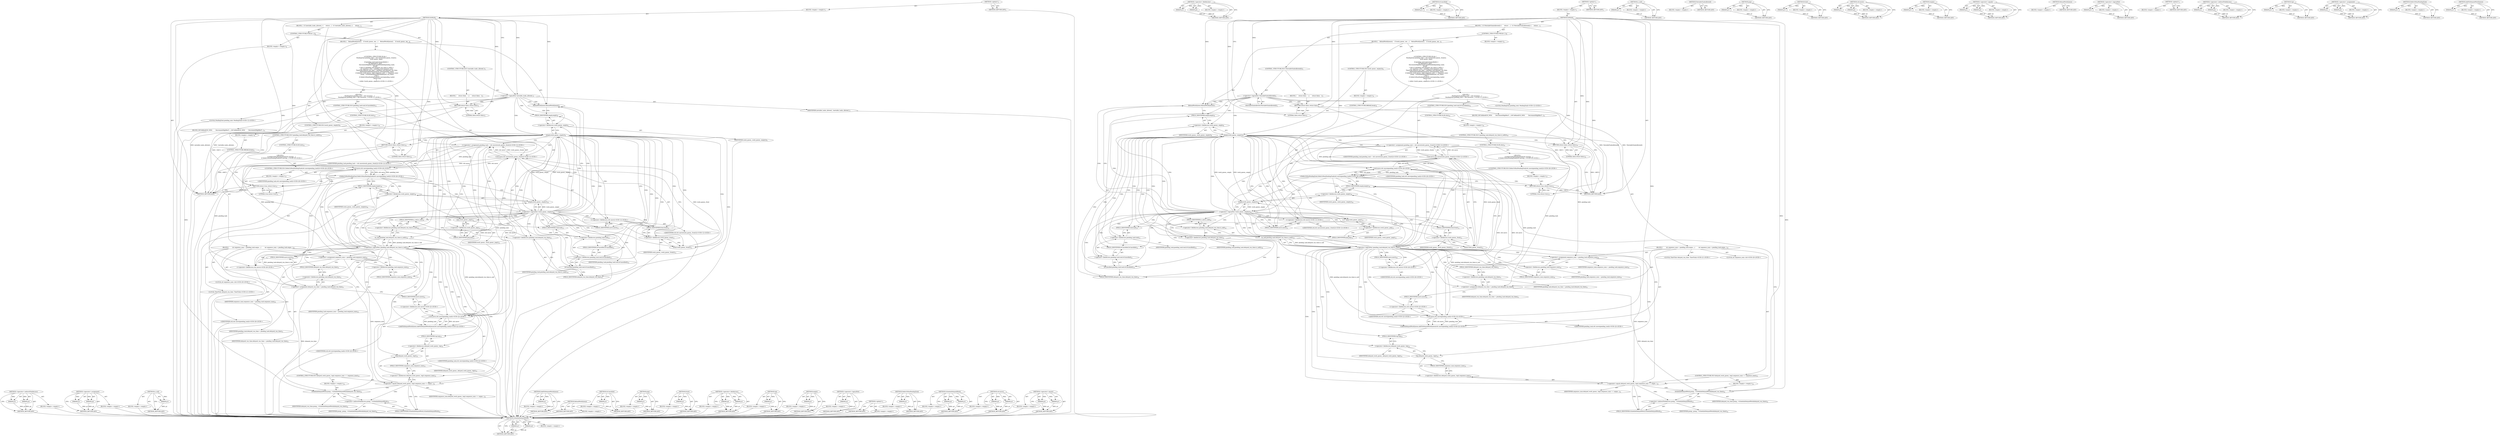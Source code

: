 digraph "AddToDelayedWorkQueue" {
vulnerable_198 [label=<(METHOD,&lt;operator&gt;.indirectFieldAccess)>];
vulnerable_199 [label=<(PARAM,p1)>];
vulnerable_200 [label=<(PARAM,p2)>];
vulnerable_201 [label=<(BLOCK,&lt;empty&gt;,&lt;empty&gt;)>];
vulnerable_202 [label=<(METHOD_RETURN,ANY)>];
vulnerable_154 [label=<(METHOD,&lt;operator&gt;.assignment)>];
vulnerable_155 [label=<(PARAM,p1)>];
vulnerable_156 [label=<(PARAM,p2)>];
vulnerable_157 [label=<(BLOCK,&lt;empty&gt;,&lt;empty&gt;)>];
vulnerable_158 [label=<(METHOD_RETURN,ANY)>];
vulnerable_176 [label=<(METHOD,is_null)>];
vulnerable_177 [label=<(PARAM,p1)>];
vulnerable_178 [label=<(BLOCK,&lt;empty&gt;,&lt;empty&gt;)>];
vulnerable_179 [label=<(METHOD_RETURN,ANY)>];
vulnerable_6 [label=<(METHOD,&lt;global&gt;)<SUB>1</SUB>>];
vulnerable_7 [label=<(BLOCK,&lt;empty&gt;,&lt;empty&gt;)<SUB>1</SUB>>];
vulnerable_8 [label=<(METHOD,DoWork)<SUB>1</SUB>>];
vulnerable_9 [label=<(BLOCK,{
  if (!nestable_tasks_allowed_) {
     return...,{
  if (!nestable_tasks_allowed_) {
     return...)<SUB>1</SUB>>];
vulnerable_10 [label=<(CONTROL_STRUCTURE,IF,if (!nestable_tasks_allowed_))<SUB>2</SUB>>];
vulnerable_11 [label=<(&lt;operator&gt;.logicalNot,!nestable_tasks_allowed_)<SUB>2</SUB>>];
vulnerable_12 [label=<(IDENTIFIER,nestable_tasks_allowed_,!nestable_tasks_allowed_)<SUB>2</SUB>>];
vulnerable_13 [label=<(BLOCK,{
     return false;
   },{
     return false;
   })<SUB>2</SUB>>];
vulnerable_14 [label=<(RETURN,return false;,return false;)<SUB>3</SUB>>];
vulnerable_15 [label=<(LITERAL,false,return false;)<SUB>3</SUB>>];
vulnerable_16 [label=<(CONTROL_STRUCTURE,FOR,for (;;))<SUB>6</SUB>>];
vulnerable_17 [label=<(BLOCK,&lt;empty&gt;,&lt;empty&gt;)<SUB>6</SUB>>];
vulnerable_18 [label=<(BLOCK,{
    ReloadWorkQueue();
    if (work_queue_.em...,{
    ReloadWorkQueue();
    if (work_queue_.em...)<SUB>6</SUB>>];
vulnerable_19 [label=<(ReloadWorkQueue,ReloadWorkQueue())<SUB>7</SUB>>];
vulnerable_20 [label=<(CONTROL_STRUCTURE,IF,if (work_queue_.empty()))<SUB>8</SUB>>];
vulnerable_21 [label=<(empty,work_queue_.empty())<SUB>8</SUB>>];
vulnerable_22 [label=<(&lt;operator&gt;.fieldAccess,work_queue_.empty)<SUB>8</SUB>>];
vulnerable_23 [label=<(IDENTIFIER,work_queue_,work_queue_.empty())<SUB>8</SUB>>];
vulnerable_24 [label=<(FIELD_IDENTIFIER,empty,empty)<SUB>8</SUB>>];
vulnerable_25 [label=<(BLOCK,&lt;empty&gt;,&lt;empty&gt;)<SUB>9</SUB>>];
vulnerable_26 [label=<(CONTROL_STRUCTURE,BREAK,break;)<SUB>9</SUB>>];
vulnerable_27 [label="<(CONTROL_STRUCTURE,DO,do {
      PendingTask pending_task = std::move(work_queue_.front());
      work_queue_.pop();

      if (pending_task.task.IsCancelled()) {
#if defined(OS_WIN)
        DecrementHighResTaskCountIfNeeded(pending_task);
#endif
      } else if (!pending_task.delayed_run_time.is_null()) {
        int sequence_num = pending_task.sequence_num;
        TimeTicks delayed_run_time = pending_task.delayed_run_time;
        AddToDelayedWorkQueue(std::move(pending_task));
        if (delayed_work_queue_.top().sequence_num == sequence_num)
          pump_-&gt;ScheduleDelayedWork(delayed_run_time);
      } else {
        if (DeferOrRunPendingTask(std::move(pending_task)))
          return true;
      }
    } while (!work_queue_.empty());)<SUB>11</SUB>>"];
vulnerable_28 [label="<(BLOCK,{
      PendingTask pending_task = std::move(wo...,{
      PendingTask pending_task = std::move(wo...)<SUB>11</SUB>>"];
vulnerable_29 [label="<(LOCAL,PendingTask pending_task: PendingTask)<SUB>12</SUB>>"];
vulnerable_30 [label="<(&lt;operator&gt;.assignment,pending_task = std::move(work_queue_.front()))<SUB>12</SUB>>"];
vulnerable_31 [label="<(IDENTIFIER,pending_task,pending_task = std::move(work_queue_.front()))<SUB>12</SUB>>"];
vulnerable_32 [label="<(std.move,std::move(work_queue_.front()))<SUB>12</SUB>>"];
vulnerable_33 [label="<(&lt;operator&gt;.fieldAccess,std::move)<SUB>12</SUB>>"];
vulnerable_34 [label="<(IDENTIFIER,std,std::move(work_queue_.front()))<SUB>12</SUB>>"];
vulnerable_35 [label=<(FIELD_IDENTIFIER,move,move)<SUB>12</SUB>>];
vulnerable_36 [label=<(front,work_queue_.front())<SUB>12</SUB>>];
vulnerable_37 [label=<(&lt;operator&gt;.fieldAccess,work_queue_.front)<SUB>12</SUB>>];
vulnerable_38 [label=<(IDENTIFIER,work_queue_,work_queue_.front())<SUB>12</SUB>>];
vulnerable_39 [label=<(FIELD_IDENTIFIER,front,front)<SUB>12</SUB>>];
vulnerable_40 [label=<(pop,work_queue_.pop())<SUB>13</SUB>>];
vulnerable_41 [label=<(&lt;operator&gt;.fieldAccess,work_queue_.pop)<SUB>13</SUB>>];
vulnerable_42 [label=<(IDENTIFIER,work_queue_,work_queue_.pop())<SUB>13</SUB>>];
vulnerable_43 [label=<(FIELD_IDENTIFIER,pop,pop)<SUB>13</SUB>>];
vulnerable_44 [label=<(CONTROL_STRUCTURE,IF,if (pending_task.task.IsCancelled()))<SUB>15</SUB>>];
vulnerable_45 [label=<(IsCancelled,pending_task.task.IsCancelled())<SUB>15</SUB>>];
vulnerable_46 [label=<(&lt;operator&gt;.fieldAccess,pending_task.task.IsCancelled)<SUB>15</SUB>>];
vulnerable_47 [label=<(&lt;operator&gt;.fieldAccess,pending_task.task)<SUB>15</SUB>>];
vulnerable_48 [label=<(IDENTIFIER,pending_task,pending_task.task.IsCancelled())<SUB>15</SUB>>];
vulnerable_49 [label=<(FIELD_IDENTIFIER,task,task)<SUB>15</SUB>>];
vulnerable_50 [label=<(FIELD_IDENTIFIER,IsCancelled,IsCancelled)<SUB>15</SUB>>];
vulnerable_51 [label=<(BLOCK,{
#if defined(OS_WIN)
        DecrementHighResT...,{
#if defined(OS_WIN)
        DecrementHighResT...)<SUB>15</SUB>>];
vulnerable_52 [label=<(CONTROL_STRUCTURE,ELSE,else)<SUB>19</SUB>>];
vulnerable_53 [label=<(BLOCK,&lt;empty&gt;,&lt;empty&gt;)<SUB>19</SUB>>];
vulnerable_54 [label=<(CONTROL_STRUCTURE,IF,if (!pending_task.delayed_run_time.is_null()))<SUB>19</SUB>>];
vulnerable_55 [label=<(&lt;operator&gt;.logicalNot,!pending_task.delayed_run_time.is_null())<SUB>19</SUB>>];
vulnerable_56 [label=<(is_null,pending_task.delayed_run_time.is_null())<SUB>19</SUB>>];
vulnerable_57 [label=<(&lt;operator&gt;.fieldAccess,pending_task.delayed_run_time.is_null)<SUB>19</SUB>>];
vulnerable_58 [label=<(&lt;operator&gt;.fieldAccess,pending_task.delayed_run_time)<SUB>19</SUB>>];
vulnerable_59 [label=<(IDENTIFIER,pending_task,pending_task.delayed_run_time.is_null())<SUB>19</SUB>>];
vulnerable_60 [label=<(FIELD_IDENTIFIER,delayed_run_time,delayed_run_time)<SUB>19</SUB>>];
vulnerable_61 [label=<(FIELD_IDENTIFIER,is_null,is_null)<SUB>19</SUB>>];
vulnerable_62 [label=<(BLOCK,{
        int sequence_num = pending_task.seque...,{
        int sequence_num = pending_task.seque...)<SUB>19</SUB>>];
vulnerable_63 [label="<(LOCAL,int sequence_num: int)<SUB>20</SUB>>"];
vulnerable_64 [label=<(&lt;operator&gt;.assignment,sequence_num = pending_task.sequence_num)<SUB>20</SUB>>];
vulnerable_65 [label=<(IDENTIFIER,sequence_num,sequence_num = pending_task.sequence_num)<SUB>20</SUB>>];
vulnerable_66 [label=<(&lt;operator&gt;.fieldAccess,pending_task.sequence_num)<SUB>20</SUB>>];
vulnerable_67 [label=<(IDENTIFIER,pending_task,sequence_num = pending_task.sequence_num)<SUB>20</SUB>>];
vulnerable_68 [label=<(FIELD_IDENTIFIER,sequence_num,sequence_num)<SUB>20</SUB>>];
vulnerable_69 [label="<(LOCAL,TimeTicks delayed_run_time: TimeTicks)<SUB>21</SUB>>"];
vulnerable_70 [label=<(&lt;operator&gt;.assignment,delayed_run_time = pending_task.delayed_run_time)<SUB>21</SUB>>];
vulnerable_71 [label=<(IDENTIFIER,delayed_run_time,delayed_run_time = pending_task.delayed_run_time)<SUB>21</SUB>>];
vulnerable_72 [label=<(&lt;operator&gt;.fieldAccess,pending_task.delayed_run_time)<SUB>21</SUB>>];
vulnerable_73 [label=<(IDENTIFIER,pending_task,delayed_run_time = pending_task.delayed_run_time)<SUB>21</SUB>>];
vulnerable_74 [label=<(FIELD_IDENTIFIER,delayed_run_time,delayed_run_time)<SUB>21</SUB>>];
vulnerable_75 [label="<(AddToDelayedWorkQueue,AddToDelayedWorkQueue(std::move(pending_task)))<SUB>22</SUB>>"];
vulnerable_76 [label="<(std.move,std::move(pending_task))<SUB>22</SUB>>"];
vulnerable_77 [label="<(&lt;operator&gt;.fieldAccess,std::move)<SUB>22</SUB>>"];
vulnerable_78 [label="<(IDENTIFIER,std,std::move(pending_task))<SUB>22</SUB>>"];
vulnerable_79 [label=<(FIELD_IDENTIFIER,move,move)<SUB>22</SUB>>];
vulnerable_80 [label="<(IDENTIFIER,pending_task,std::move(pending_task))<SUB>22</SUB>>"];
vulnerable_81 [label=<(CONTROL_STRUCTURE,IF,if (delayed_work_queue_.top().sequence_num == sequence_num))<SUB>23</SUB>>];
vulnerable_82 [label=<(&lt;operator&gt;.equals,delayed_work_queue_.top().sequence_num == seque...)<SUB>23</SUB>>];
vulnerable_83 [label=<(&lt;operator&gt;.fieldAccess,delayed_work_queue_.top().sequence_num)<SUB>23</SUB>>];
vulnerable_84 [label=<(top,delayed_work_queue_.top())<SUB>23</SUB>>];
vulnerable_85 [label=<(&lt;operator&gt;.fieldAccess,delayed_work_queue_.top)<SUB>23</SUB>>];
vulnerable_86 [label=<(IDENTIFIER,delayed_work_queue_,delayed_work_queue_.top())<SUB>23</SUB>>];
vulnerable_87 [label=<(FIELD_IDENTIFIER,top,top)<SUB>23</SUB>>];
vulnerable_88 [label=<(FIELD_IDENTIFIER,sequence_num,sequence_num)<SUB>23</SUB>>];
vulnerable_89 [label=<(IDENTIFIER,sequence_num,delayed_work_queue_.top().sequence_num == seque...)<SUB>23</SUB>>];
vulnerable_90 [label=<(BLOCK,&lt;empty&gt;,&lt;empty&gt;)<SUB>24</SUB>>];
vulnerable_91 [label=<(ScheduleDelayedWork,pump_-&gt;ScheduleDelayedWork(delayed_run_time))<SUB>24</SUB>>];
vulnerable_92 [label=<(&lt;operator&gt;.indirectFieldAccess,pump_-&gt;ScheduleDelayedWork)<SUB>24</SUB>>];
vulnerable_93 [label=<(IDENTIFIER,pump_,pump_-&gt;ScheduleDelayedWork(delayed_run_time))<SUB>24</SUB>>];
vulnerable_94 [label=<(FIELD_IDENTIFIER,ScheduleDelayedWork,ScheduleDelayedWork)<SUB>24</SUB>>];
vulnerable_95 [label=<(IDENTIFIER,delayed_run_time,pump_-&gt;ScheduleDelayedWork(delayed_run_time))<SUB>24</SUB>>];
vulnerable_96 [label=<(CONTROL_STRUCTURE,ELSE,else)<SUB>25</SUB>>];
vulnerable_97 [label="<(BLOCK,{
        if (DeferOrRunPendingTask(std::move(p...,{
        if (DeferOrRunPendingTask(std::move(p...)<SUB>25</SUB>>"];
vulnerable_98 [label="<(CONTROL_STRUCTURE,IF,if (DeferOrRunPendingTask(std::move(pending_task))))<SUB>26</SUB>>"];
vulnerable_99 [label="<(DeferOrRunPendingTask,DeferOrRunPendingTask(std::move(pending_task)))<SUB>26</SUB>>"];
vulnerable_100 [label="<(std.move,std::move(pending_task))<SUB>26</SUB>>"];
vulnerable_101 [label="<(&lt;operator&gt;.fieldAccess,std::move)<SUB>26</SUB>>"];
vulnerable_102 [label="<(IDENTIFIER,std,std::move(pending_task))<SUB>26</SUB>>"];
vulnerable_103 [label=<(FIELD_IDENTIFIER,move,move)<SUB>26</SUB>>];
vulnerable_104 [label="<(IDENTIFIER,pending_task,std::move(pending_task))<SUB>26</SUB>>"];
vulnerable_105 [label=<(BLOCK,&lt;empty&gt;,&lt;empty&gt;)<SUB>27</SUB>>];
vulnerable_106 [label=<(RETURN,return true;,return true;)<SUB>27</SUB>>];
vulnerable_107 [label=<(LITERAL,true,return true;)<SUB>27</SUB>>];
vulnerable_108 [label=<(&lt;operator&gt;.logicalNot,!work_queue_.empty())<SUB>29</SUB>>];
vulnerable_109 [label=<(empty,work_queue_.empty())<SUB>29</SUB>>];
vulnerable_110 [label=<(&lt;operator&gt;.fieldAccess,work_queue_.empty)<SUB>29</SUB>>];
vulnerable_111 [label=<(IDENTIFIER,work_queue_,work_queue_.empty())<SUB>29</SUB>>];
vulnerable_112 [label=<(FIELD_IDENTIFIER,empty,empty)<SUB>29</SUB>>];
vulnerable_113 [label=<(RETURN,return false;,return false;)<SUB>32</SUB>>];
vulnerable_114 [label=<(LITERAL,false,return false;)<SUB>32</SUB>>];
vulnerable_115 [label=<(METHOD_RETURN,bool)<SUB>1</SUB>>];
vulnerable_117 [label=<(METHOD_RETURN,ANY)<SUB>1</SUB>>];
vulnerable_180 [label=<(METHOD,AddToDelayedWorkQueue)>];
vulnerable_181 [label=<(PARAM,p1)>];
vulnerable_182 [label=<(BLOCK,&lt;empty&gt;,&lt;empty&gt;)>];
vulnerable_183 [label=<(METHOD_RETURN,ANY)>];
vulnerable_142 [label=<(METHOD,ReloadWorkQueue)>];
vulnerable_143 [label=<(BLOCK,&lt;empty&gt;,&lt;empty&gt;)>];
vulnerable_144 [label=<(METHOD_RETURN,ANY)>];
vulnerable_172 [label=<(METHOD,IsCancelled)>];
vulnerable_173 [label=<(PARAM,p1)>];
vulnerable_174 [label=<(BLOCK,&lt;empty&gt;,&lt;empty&gt;)>];
vulnerable_175 [label=<(METHOD_RETURN,ANY)>];
vulnerable_168 [label=<(METHOD,pop)>];
vulnerable_169 [label=<(PARAM,p1)>];
vulnerable_170 [label=<(BLOCK,&lt;empty&gt;,&lt;empty&gt;)>];
vulnerable_171 [label=<(METHOD_RETURN,ANY)>];
vulnerable_164 [label=<(METHOD,front)>];
vulnerable_165 [label=<(PARAM,p1)>];
vulnerable_166 [label=<(BLOCK,&lt;empty&gt;,&lt;empty&gt;)>];
vulnerable_167 [label=<(METHOD_RETURN,ANY)>];
vulnerable_149 [label=<(METHOD,&lt;operator&gt;.fieldAccess)>];
vulnerable_150 [label=<(PARAM,p1)>];
vulnerable_151 [label=<(PARAM,p2)>];
vulnerable_152 [label=<(BLOCK,&lt;empty&gt;,&lt;empty&gt;)>];
vulnerable_153 [label=<(METHOD_RETURN,ANY)>];
vulnerable_189 [label=<(METHOD,top)>];
vulnerable_190 [label=<(PARAM,p1)>];
vulnerable_191 [label=<(BLOCK,&lt;empty&gt;,&lt;empty&gt;)>];
vulnerable_192 [label=<(METHOD_RETURN,ANY)>];
vulnerable_145 [label=<(METHOD,empty)>];
vulnerable_146 [label=<(PARAM,p1)>];
vulnerable_147 [label=<(BLOCK,&lt;empty&gt;,&lt;empty&gt;)>];
vulnerable_148 [label=<(METHOD_RETURN,ANY)>];
vulnerable_138 [label=<(METHOD,&lt;operator&gt;.logicalNot)>];
vulnerable_139 [label=<(PARAM,p1)>];
vulnerable_140 [label=<(BLOCK,&lt;empty&gt;,&lt;empty&gt;)>];
vulnerable_141 [label=<(METHOD_RETURN,ANY)>];
vulnerable_132 [label=<(METHOD,&lt;global&gt;)<SUB>1</SUB>>];
vulnerable_133 [label=<(BLOCK,&lt;empty&gt;,&lt;empty&gt;)>];
vulnerable_134 [label=<(METHOD_RETURN,ANY)>];
vulnerable_203 [label=<(METHOD,DeferOrRunPendingTask)>];
vulnerable_204 [label=<(PARAM,p1)>];
vulnerable_205 [label=<(BLOCK,&lt;empty&gt;,&lt;empty&gt;)>];
vulnerable_206 [label=<(METHOD_RETURN,ANY)>];
vulnerable_193 [label=<(METHOD,ScheduleDelayedWork)>];
vulnerable_194 [label=<(PARAM,p1)>];
vulnerable_195 [label=<(PARAM,p2)>];
vulnerable_196 [label=<(BLOCK,&lt;empty&gt;,&lt;empty&gt;)>];
vulnerable_197 [label=<(METHOD_RETURN,ANY)>];
vulnerable_159 [label=<(METHOD,std.move)>];
vulnerable_160 [label=<(PARAM,p1)>];
vulnerable_161 [label=<(PARAM,p2)>];
vulnerable_162 [label=<(BLOCK,&lt;empty&gt;,&lt;empty&gt;)>];
vulnerable_163 [label=<(METHOD_RETURN,ANY)>];
vulnerable_184 [label=<(METHOD,&lt;operator&gt;.equals)>];
vulnerable_185 [label=<(PARAM,p1)>];
vulnerable_186 [label=<(PARAM,p2)>];
vulnerable_187 [label=<(BLOCK,&lt;empty&gt;,&lt;empty&gt;)>];
vulnerable_188 [label=<(METHOD_RETURN,ANY)>];
fixed_196 [label=<(METHOD,ScheduleDelayedWork)>];
fixed_197 [label=<(PARAM,p1)>];
fixed_198 [label=<(PARAM,p2)>];
fixed_199 [label=<(BLOCK,&lt;empty&gt;,&lt;empty&gt;)>];
fixed_200 [label=<(METHOD_RETURN,ANY)>];
fixed_152 [label=<(METHOD,&lt;operator&gt;.fieldAccess)>];
fixed_153 [label=<(PARAM,p1)>];
fixed_154 [label=<(PARAM,p2)>];
fixed_155 [label=<(BLOCK,&lt;empty&gt;,&lt;empty&gt;)>];
fixed_156 [label=<(METHOD_RETURN,ANY)>];
fixed_175 [label=<(METHOD,IsCancelled)>];
fixed_176 [label=<(PARAM,p1)>];
fixed_177 [label=<(BLOCK,&lt;empty&gt;,&lt;empty&gt;)>];
fixed_178 [label=<(METHOD_RETURN,ANY)>];
fixed_6 [label=<(METHOD,&lt;global&gt;)<SUB>1</SUB>>];
fixed_7 [label=<(BLOCK,&lt;empty&gt;,&lt;empty&gt;)<SUB>1</SUB>>];
fixed_8 [label=<(METHOD,DoWork)<SUB>1</SUB>>];
fixed_9 [label=<(BLOCK,{
  if (!NestableTasksAllowed()) {
     return ...,{
  if (!NestableTasksAllowed()) {
     return ...)<SUB>1</SUB>>];
fixed_10 [label=<(CONTROL_STRUCTURE,IF,if (!NestableTasksAllowed()))<SUB>2</SUB>>];
fixed_11 [label=<(&lt;operator&gt;.logicalNot,!NestableTasksAllowed())<SUB>2</SUB>>];
fixed_12 [label=<(NestableTasksAllowed,NestableTasksAllowed())<SUB>2</SUB>>];
fixed_13 [label=<(BLOCK,{
     return false;
   },{
     return false;
   })<SUB>2</SUB>>];
fixed_14 [label=<(RETURN,return false;,return false;)<SUB>3</SUB>>];
fixed_15 [label=<(LITERAL,false,return false;)<SUB>3</SUB>>];
fixed_16 [label=<(CONTROL_STRUCTURE,FOR,for (;;))<SUB>6</SUB>>];
fixed_17 [label=<(BLOCK,&lt;empty&gt;,&lt;empty&gt;)<SUB>6</SUB>>];
fixed_18 [label=<(BLOCK,{
    ReloadWorkQueue();
    if (work_queue_.em...,{
    ReloadWorkQueue();
    if (work_queue_.em...)<SUB>6</SUB>>];
fixed_19 [label=<(ReloadWorkQueue,ReloadWorkQueue())<SUB>7</SUB>>];
fixed_20 [label=<(CONTROL_STRUCTURE,IF,if (work_queue_.empty()))<SUB>8</SUB>>];
fixed_21 [label=<(empty,work_queue_.empty())<SUB>8</SUB>>];
fixed_22 [label=<(&lt;operator&gt;.fieldAccess,work_queue_.empty)<SUB>8</SUB>>];
fixed_23 [label=<(IDENTIFIER,work_queue_,work_queue_.empty())<SUB>8</SUB>>];
fixed_24 [label=<(FIELD_IDENTIFIER,empty,empty)<SUB>8</SUB>>];
fixed_25 [label=<(BLOCK,&lt;empty&gt;,&lt;empty&gt;)<SUB>9</SUB>>];
fixed_26 [label=<(CONTROL_STRUCTURE,BREAK,break;)<SUB>9</SUB>>];
fixed_27 [label="<(CONTROL_STRUCTURE,DO,do {
      PendingTask pending_task = std::move(work_queue_.front());
      work_queue_.pop();

      if (pending_task.task.IsCancelled()) {
#if defined(OS_WIN)
        DecrementHighResTaskCountIfNeeded(pending_task);
#endif
      } else if (!pending_task.delayed_run_time.is_null()) {
        int sequence_num = pending_task.sequence_num;
        TimeTicks delayed_run_time = pending_task.delayed_run_time;
        AddToDelayedWorkQueue(std::move(pending_task));
        if (delayed_work_queue_.top().sequence_num == sequence_num)
          pump_-&gt;ScheduleDelayedWork(delayed_run_time);
      } else {
        if (DeferOrRunPendingTask(std::move(pending_task)))
          return true;
      }
    } while (!work_queue_.empty());)<SUB>11</SUB>>"];
fixed_28 [label="<(BLOCK,{
      PendingTask pending_task = std::move(wo...,{
      PendingTask pending_task = std::move(wo...)<SUB>11</SUB>>"];
fixed_29 [label="<(LOCAL,PendingTask pending_task: PendingTask)<SUB>12</SUB>>"];
fixed_30 [label="<(&lt;operator&gt;.assignment,pending_task = std::move(work_queue_.front()))<SUB>12</SUB>>"];
fixed_31 [label="<(IDENTIFIER,pending_task,pending_task = std::move(work_queue_.front()))<SUB>12</SUB>>"];
fixed_32 [label="<(std.move,std::move(work_queue_.front()))<SUB>12</SUB>>"];
fixed_33 [label="<(&lt;operator&gt;.fieldAccess,std::move)<SUB>12</SUB>>"];
fixed_34 [label="<(IDENTIFIER,std,std::move(work_queue_.front()))<SUB>12</SUB>>"];
fixed_35 [label=<(FIELD_IDENTIFIER,move,move)<SUB>12</SUB>>];
fixed_36 [label=<(front,work_queue_.front())<SUB>12</SUB>>];
fixed_37 [label=<(&lt;operator&gt;.fieldAccess,work_queue_.front)<SUB>12</SUB>>];
fixed_38 [label=<(IDENTIFIER,work_queue_,work_queue_.front())<SUB>12</SUB>>];
fixed_39 [label=<(FIELD_IDENTIFIER,front,front)<SUB>12</SUB>>];
fixed_40 [label=<(pop,work_queue_.pop())<SUB>13</SUB>>];
fixed_41 [label=<(&lt;operator&gt;.fieldAccess,work_queue_.pop)<SUB>13</SUB>>];
fixed_42 [label=<(IDENTIFIER,work_queue_,work_queue_.pop())<SUB>13</SUB>>];
fixed_43 [label=<(FIELD_IDENTIFIER,pop,pop)<SUB>13</SUB>>];
fixed_44 [label=<(CONTROL_STRUCTURE,IF,if (pending_task.task.IsCancelled()))<SUB>15</SUB>>];
fixed_45 [label=<(IsCancelled,pending_task.task.IsCancelled())<SUB>15</SUB>>];
fixed_46 [label=<(&lt;operator&gt;.fieldAccess,pending_task.task.IsCancelled)<SUB>15</SUB>>];
fixed_47 [label=<(&lt;operator&gt;.fieldAccess,pending_task.task)<SUB>15</SUB>>];
fixed_48 [label=<(IDENTIFIER,pending_task,pending_task.task.IsCancelled())<SUB>15</SUB>>];
fixed_49 [label=<(FIELD_IDENTIFIER,task,task)<SUB>15</SUB>>];
fixed_50 [label=<(FIELD_IDENTIFIER,IsCancelled,IsCancelled)<SUB>15</SUB>>];
fixed_51 [label=<(BLOCK,{
#if defined(OS_WIN)
        DecrementHighResT...,{
#if defined(OS_WIN)
        DecrementHighResT...)<SUB>15</SUB>>];
fixed_52 [label=<(CONTROL_STRUCTURE,ELSE,else)<SUB>19</SUB>>];
fixed_53 [label=<(BLOCK,&lt;empty&gt;,&lt;empty&gt;)<SUB>19</SUB>>];
fixed_54 [label=<(CONTROL_STRUCTURE,IF,if (!pending_task.delayed_run_time.is_null()))<SUB>19</SUB>>];
fixed_55 [label=<(&lt;operator&gt;.logicalNot,!pending_task.delayed_run_time.is_null())<SUB>19</SUB>>];
fixed_56 [label=<(is_null,pending_task.delayed_run_time.is_null())<SUB>19</SUB>>];
fixed_57 [label=<(&lt;operator&gt;.fieldAccess,pending_task.delayed_run_time.is_null)<SUB>19</SUB>>];
fixed_58 [label=<(&lt;operator&gt;.fieldAccess,pending_task.delayed_run_time)<SUB>19</SUB>>];
fixed_59 [label=<(IDENTIFIER,pending_task,pending_task.delayed_run_time.is_null())<SUB>19</SUB>>];
fixed_60 [label=<(FIELD_IDENTIFIER,delayed_run_time,delayed_run_time)<SUB>19</SUB>>];
fixed_61 [label=<(FIELD_IDENTIFIER,is_null,is_null)<SUB>19</SUB>>];
fixed_62 [label=<(BLOCK,{
        int sequence_num = pending_task.seque...,{
        int sequence_num = pending_task.seque...)<SUB>19</SUB>>];
fixed_63 [label="<(LOCAL,int sequence_num: int)<SUB>20</SUB>>"];
fixed_64 [label=<(&lt;operator&gt;.assignment,sequence_num = pending_task.sequence_num)<SUB>20</SUB>>];
fixed_65 [label=<(IDENTIFIER,sequence_num,sequence_num = pending_task.sequence_num)<SUB>20</SUB>>];
fixed_66 [label=<(&lt;operator&gt;.fieldAccess,pending_task.sequence_num)<SUB>20</SUB>>];
fixed_67 [label=<(IDENTIFIER,pending_task,sequence_num = pending_task.sequence_num)<SUB>20</SUB>>];
fixed_68 [label=<(FIELD_IDENTIFIER,sequence_num,sequence_num)<SUB>20</SUB>>];
fixed_69 [label="<(LOCAL,TimeTicks delayed_run_time: TimeTicks)<SUB>21</SUB>>"];
fixed_70 [label=<(&lt;operator&gt;.assignment,delayed_run_time = pending_task.delayed_run_time)<SUB>21</SUB>>];
fixed_71 [label=<(IDENTIFIER,delayed_run_time,delayed_run_time = pending_task.delayed_run_time)<SUB>21</SUB>>];
fixed_72 [label=<(&lt;operator&gt;.fieldAccess,pending_task.delayed_run_time)<SUB>21</SUB>>];
fixed_73 [label=<(IDENTIFIER,pending_task,delayed_run_time = pending_task.delayed_run_time)<SUB>21</SUB>>];
fixed_74 [label=<(FIELD_IDENTIFIER,delayed_run_time,delayed_run_time)<SUB>21</SUB>>];
fixed_75 [label="<(AddToDelayedWorkQueue,AddToDelayedWorkQueue(std::move(pending_task)))<SUB>22</SUB>>"];
fixed_76 [label="<(std.move,std::move(pending_task))<SUB>22</SUB>>"];
fixed_77 [label="<(&lt;operator&gt;.fieldAccess,std::move)<SUB>22</SUB>>"];
fixed_78 [label="<(IDENTIFIER,std,std::move(pending_task))<SUB>22</SUB>>"];
fixed_79 [label=<(FIELD_IDENTIFIER,move,move)<SUB>22</SUB>>];
fixed_80 [label="<(IDENTIFIER,pending_task,std::move(pending_task))<SUB>22</SUB>>"];
fixed_81 [label=<(CONTROL_STRUCTURE,IF,if (delayed_work_queue_.top().sequence_num == sequence_num))<SUB>23</SUB>>];
fixed_82 [label=<(&lt;operator&gt;.equals,delayed_work_queue_.top().sequence_num == seque...)<SUB>23</SUB>>];
fixed_83 [label=<(&lt;operator&gt;.fieldAccess,delayed_work_queue_.top().sequence_num)<SUB>23</SUB>>];
fixed_84 [label=<(top,delayed_work_queue_.top())<SUB>23</SUB>>];
fixed_85 [label=<(&lt;operator&gt;.fieldAccess,delayed_work_queue_.top)<SUB>23</SUB>>];
fixed_86 [label=<(IDENTIFIER,delayed_work_queue_,delayed_work_queue_.top())<SUB>23</SUB>>];
fixed_87 [label=<(FIELD_IDENTIFIER,top,top)<SUB>23</SUB>>];
fixed_88 [label=<(FIELD_IDENTIFIER,sequence_num,sequence_num)<SUB>23</SUB>>];
fixed_89 [label=<(IDENTIFIER,sequence_num,delayed_work_queue_.top().sequence_num == seque...)<SUB>23</SUB>>];
fixed_90 [label=<(BLOCK,&lt;empty&gt;,&lt;empty&gt;)<SUB>24</SUB>>];
fixed_91 [label=<(ScheduleDelayedWork,pump_-&gt;ScheduleDelayedWork(delayed_run_time))<SUB>24</SUB>>];
fixed_92 [label=<(&lt;operator&gt;.indirectFieldAccess,pump_-&gt;ScheduleDelayedWork)<SUB>24</SUB>>];
fixed_93 [label=<(IDENTIFIER,pump_,pump_-&gt;ScheduleDelayedWork(delayed_run_time))<SUB>24</SUB>>];
fixed_94 [label=<(FIELD_IDENTIFIER,ScheduleDelayedWork,ScheduleDelayedWork)<SUB>24</SUB>>];
fixed_95 [label=<(IDENTIFIER,delayed_run_time,pump_-&gt;ScheduleDelayedWork(delayed_run_time))<SUB>24</SUB>>];
fixed_96 [label=<(CONTROL_STRUCTURE,ELSE,else)<SUB>25</SUB>>];
fixed_97 [label="<(BLOCK,{
        if (DeferOrRunPendingTask(std::move(p...,{
        if (DeferOrRunPendingTask(std::move(p...)<SUB>25</SUB>>"];
fixed_98 [label="<(CONTROL_STRUCTURE,IF,if (DeferOrRunPendingTask(std::move(pending_task))))<SUB>26</SUB>>"];
fixed_99 [label="<(DeferOrRunPendingTask,DeferOrRunPendingTask(std::move(pending_task)))<SUB>26</SUB>>"];
fixed_100 [label="<(std.move,std::move(pending_task))<SUB>26</SUB>>"];
fixed_101 [label="<(&lt;operator&gt;.fieldAccess,std::move)<SUB>26</SUB>>"];
fixed_102 [label="<(IDENTIFIER,std,std::move(pending_task))<SUB>26</SUB>>"];
fixed_103 [label=<(FIELD_IDENTIFIER,move,move)<SUB>26</SUB>>];
fixed_104 [label="<(IDENTIFIER,pending_task,std::move(pending_task))<SUB>26</SUB>>"];
fixed_105 [label=<(BLOCK,&lt;empty&gt;,&lt;empty&gt;)<SUB>27</SUB>>];
fixed_106 [label=<(RETURN,return true;,return true;)<SUB>27</SUB>>];
fixed_107 [label=<(LITERAL,true,return true;)<SUB>27</SUB>>];
fixed_108 [label=<(&lt;operator&gt;.logicalNot,!work_queue_.empty())<SUB>29</SUB>>];
fixed_109 [label=<(empty,work_queue_.empty())<SUB>29</SUB>>];
fixed_110 [label=<(&lt;operator&gt;.fieldAccess,work_queue_.empty)<SUB>29</SUB>>];
fixed_111 [label=<(IDENTIFIER,work_queue_,work_queue_.empty())<SUB>29</SUB>>];
fixed_112 [label=<(FIELD_IDENTIFIER,empty,empty)<SUB>29</SUB>>];
fixed_113 [label=<(RETURN,return false;,return false;)<SUB>32</SUB>>];
fixed_114 [label=<(LITERAL,false,return false;)<SUB>32</SUB>>];
fixed_115 [label=<(METHOD_RETURN,bool)<SUB>1</SUB>>];
fixed_117 [label=<(METHOD_RETURN,ANY)<SUB>1</SUB>>];
fixed_179 [label=<(METHOD,is_null)>];
fixed_180 [label=<(PARAM,p1)>];
fixed_181 [label=<(BLOCK,&lt;empty&gt;,&lt;empty&gt;)>];
fixed_182 [label=<(METHOD_RETURN,ANY)>];
fixed_142 [label=<(METHOD,NestableTasksAllowed)>];
fixed_143 [label=<(BLOCK,&lt;empty&gt;,&lt;empty&gt;)>];
fixed_144 [label=<(METHOD_RETURN,ANY)>];
fixed_171 [label=<(METHOD,pop)>];
fixed_172 [label=<(PARAM,p1)>];
fixed_173 [label=<(BLOCK,&lt;empty&gt;,&lt;empty&gt;)>];
fixed_174 [label=<(METHOD_RETURN,ANY)>];
fixed_167 [label=<(METHOD,front)>];
fixed_168 [label=<(PARAM,p1)>];
fixed_169 [label=<(BLOCK,&lt;empty&gt;,&lt;empty&gt;)>];
fixed_170 [label=<(METHOD_RETURN,ANY)>];
fixed_162 [label=<(METHOD,std.move)>];
fixed_163 [label=<(PARAM,p1)>];
fixed_164 [label=<(PARAM,p2)>];
fixed_165 [label=<(BLOCK,&lt;empty&gt;,&lt;empty&gt;)>];
fixed_166 [label=<(METHOD_RETURN,ANY)>];
fixed_148 [label=<(METHOD,empty)>];
fixed_149 [label=<(PARAM,p1)>];
fixed_150 [label=<(BLOCK,&lt;empty&gt;,&lt;empty&gt;)>];
fixed_151 [label=<(METHOD_RETURN,ANY)>];
fixed_187 [label=<(METHOD,&lt;operator&gt;.equals)>];
fixed_188 [label=<(PARAM,p1)>];
fixed_189 [label=<(PARAM,p2)>];
fixed_190 [label=<(BLOCK,&lt;empty&gt;,&lt;empty&gt;)>];
fixed_191 [label=<(METHOD_RETURN,ANY)>];
fixed_145 [label=<(METHOD,ReloadWorkQueue)>];
fixed_146 [label=<(BLOCK,&lt;empty&gt;,&lt;empty&gt;)>];
fixed_147 [label=<(METHOD_RETURN,ANY)>];
fixed_138 [label=<(METHOD,&lt;operator&gt;.logicalNot)>];
fixed_139 [label=<(PARAM,p1)>];
fixed_140 [label=<(BLOCK,&lt;empty&gt;,&lt;empty&gt;)>];
fixed_141 [label=<(METHOD_RETURN,ANY)>];
fixed_132 [label=<(METHOD,&lt;global&gt;)<SUB>1</SUB>>];
fixed_133 [label=<(BLOCK,&lt;empty&gt;,&lt;empty&gt;)>];
fixed_134 [label=<(METHOD_RETURN,ANY)>];
fixed_201 [label=<(METHOD,&lt;operator&gt;.indirectFieldAccess)>];
fixed_202 [label=<(PARAM,p1)>];
fixed_203 [label=<(PARAM,p2)>];
fixed_204 [label=<(BLOCK,&lt;empty&gt;,&lt;empty&gt;)>];
fixed_205 [label=<(METHOD_RETURN,ANY)>];
fixed_192 [label=<(METHOD,top)>];
fixed_193 [label=<(PARAM,p1)>];
fixed_194 [label=<(BLOCK,&lt;empty&gt;,&lt;empty&gt;)>];
fixed_195 [label=<(METHOD_RETURN,ANY)>];
fixed_157 [label=<(METHOD,&lt;operator&gt;.assignment)>];
fixed_158 [label=<(PARAM,p1)>];
fixed_159 [label=<(PARAM,p2)>];
fixed_160 [label=<(BLOCK,&lt;empty&gt;,&lt;empty&gt;)>];
fixed_161 [label=<(METHOD_RETURN,ANY)>];
fixed_206 [label=<(METHOD,DeferOrRunPendingTask)>];
fixed_207 [label=<(PARAM,p1)>];
fixed_208 [label=<(BLOCK,&lt;empty&gt;,&lt;empty&gt;)>];
fixed_209 [label=<(METHOD_RETURN,ANY)>];
fixed_183 [label=<(METHOD,AddToDelayedWorkQueue)>];
fixed_184 [label=<(PARAM,p1)>];
fixed_185 [label=<(BLOCK,&lt;empty&gt;,&lt;empty&gt;)>];
fixed_186 [label=<(METHOD_RETURN,ANY)>];
vulnerable_198 -> vulnerable_199  [key=0, label="AST: "];
vulnerable_198 -> vulnerable_199  [key=1, label="DDG: "];
vulnerable_198 -> vulnerable_201  [key=0, label="AST: "];
vulnerable_198 -> vulnerable_200  [key=0, label="AST: "];
vulnerable_198 -> vulnerable_200  [key=1, label="DDG: "];
vulnerable_198 -> vulnerable_202  [key=0, label="AST: "];
vulnerable_198 -> vulnerable_202  [key=1, label="CFG: "];
vulnerable_199 -> vulnerable_202  [key=0, label="DDG: p1"];
vulnerable_200 -> vulnerable_202  [key=0, label="DDG: p2"];
vulnerable_201 -> fixed_196  [key=0];
vulnerable_202 -> fixed_196  [key=0];
vulnerable_154 -> vulnerable_155  [key=0, label="AST: "];
vulnerable_154 -> vulnerable_155  [key=1, label="DDG: "];
vulnerable_154 -> vulnerable_157  [key=0, label="AST: "];
vulnerable_154 -> vulnerable_156  [key=0, label="AST: "];
vulnerable_154 -> vulnerable_156  [key=1, label="DDG: "];
vulnerable_154 -> vulnerable_158  [key=0, label="AST: "];
vulnerable_154 -> vulnerable_158  [key=1, label="CFG: "];
vulnerable_155 -> vulnerable_158  [key=0, label="DDG: p1"];
vulnerable_156 -> vulnerable_158  [key=0, label="DDG: p2"];
vulnerable_157 -> fixed_196  [key=0];
vulnerable_158 -> fixed_196  [key=0];
vulnerable_176 -> vulnerable_177  [key=0, label="AST: "];
vulnerable_176 -> vulnerable_177  [key=1, label="DDG: "];
vulnerable_176 -> vulnerable_178  [key=0, label="AST: "];
vulnerable_176 -> vulnerable_179  [key=0, label="AST: "];
vulnerable_176 -> vulnerable_179  [key=1, label="CFG: "];
vulnerable_177 -> vulnerable_179  [key=0, label="DDG: p1"];
vulnerable_178 -> fixed_196  [key=0];
vulnerable_179 -> fixed_196  [key=0];
vulnerable_6 -> vulnerable_7  [key=0, label="AST: "];
vulnerable_6 -> vulnerable_117  [key=0, label="AST: "];
vulnerable_6 -> vulnerable_117  [key=1, label="CFG: "];
vulnerable_7 -> vulnerable_8  [key=0, label="AST: "];
vulnerable_8 -> vulnerable_9  [key=0, label="AST: "];
vulnerable_8 -> vulnerable_115  [key=0, label="AST: "];
vulnerable_8 -> vulnerable_11  [key=0, label="CFG: "];
vulnerable_8 -> vulnerable_11  [key=1, label="DDG: "];
vulnerable_8 -> vulnerable_113  [key=0, label="DDG: "];
vulnerable_8 -> vulnerable_114  [key=0, label="DDG: "];
vulnerable_8 -> vulnerable_14  [key=0, label="DDG: "];
vulnerable_8 -> vulnerable_19  [key=0, label="DDG: "];
vulnerable_8 -> vulnerable_15  [key=0, label="DDG: "];
vulnerable_8 -> vulnerable_76  [key=0, label="DDG: "];
vulnerable_8 -> vulnerable_82  [key=0, label="DDG: "];
vulnerable_8 -> vulnerable_91  [key=0, label="DDG: "];
vulnerable_8 -> vulnerable_106  [key=0, label="DDG: "];
vulnerable_8 -> vulnerable_100  [key=0, label="DDG: "];
vulnerable_8 -> vulnerable_107  [key=0, label="DDG: "];
vulnerable_9 -> vulnerable_10  [key=0, label="AST: "];
vulnerable_9 -> vulnerable_16  [key=0, label="AST: "];
vulnerable_9 -> vulnerable_113  [key=0, label="AST: "];
vulnerable_10 -> vulnerable_11  [key=0, label="AST: "];
vulnerable_10 -> vulnerable_13  [key=0, label="AST: "];
vulnerable_11 -> vulnerable_12  [key=0, label="AST: "];
vulnerable_11 -> vulnerable_19  [key=0, label="CFG: "];
vulnerable_11 -> vulnerable_19  [key=1, label="CDG: "];
vulnerable_11 -> vulnerable_14  [key=0, label="CFG: "];
vulnerable_11 -> vulnerable_14  [key=1, label="CDG: "];
vulnerable_11 -> vulnerable_115  [key=0, label="DDG: !nestable_tasks_allowed_"];
vulnerable_11 -> vulnerable_115  [key=1, label="DDG: nestable_tasks_allowed_"];
vulnerable_11 -> vulnerable_21  [key=0, label="CDG: "];
vulnerable_11 -> vulnerable_22  [key=0, label="CDG: "];
vulnerable_11 -> vulnerable_24  [key=0, label="CDG: "];
vulnerable_12 -> fixed_196  [key=0];
vulnerable_13 -> vulnerable_14  [key=0, label="AST: "];
vulnerable_14 -> vulnerable_15  [key=0, label="AST: "];
vulnerable_14 -> vulnerable_115  [key=0, label="CFG: "];
vulnerable_14 -> vulnerable_115  [key=1, label="DDG: &lt;RET&gt;"];
vulnerable_15 -> vulnerable_14  [key=0, label="DDG: false"];
vulnerable_16 -> vulnerable_17  [key=0, label="AST: "];
vulnerable_16 -> vulnerable_18  [key=0, label="AST: "];
vulnerable_17 -> fixed_196  [key=0];
vulnerable_18 -> vulnerable_19  [key=0, label="AST: "];
vulnerable_18 -> vulnerable_20  [key=0, label="AST: "];
vulnerable_18 -> vulnerable_27  [key=0, label="AST: "];
vulnerable_19 -> vulnerable_24  [key=0, label="CFG: "];
vulnerable_20 -> vulnerable_21  [key=0, label="AST: "];
vulnerable_20 -> vulnerable_25  [key=0, label="AST: "];
vulnerable_21 -> vulnerable_22  [key=0, label="AST: "];
vulnerable_21 -> vulnerable_113  [key=0, label="CFG: "];
vulnerable_21 -> vulnerable_113  [key=1, label="CDG: "];
vulnerable_21 -> vulnerable_35  [key=0, label="CFG: "];
vulnerable_21 -> vulnerable_35  [key=1, label="CDG: "];
vulnerable_21 -> vulnerable_109  [key=0, label="DDG: work_queue_.empty"];
vulnerable_21 -> vulnerable_47  [key=0, label="CDG: "];
vulnerable_21 -> vulnerable_30  [key=0, label="CDG: "];
vulnerable_21 -> vulnerable_32  [key=0, label="CDG: "];
vulnerable_21 -> vulnerable_49  [key=0, label="CDG: "];
vulnerable_21 -> vulnerable_60  [key=0, label="CDG: "];
vulnerable_21 -> vulnerable_57  [key=0, label="CDG: "];
vulnerable_21 -> vulnerable_37  [key=0, label="CDG: "];
vulnerable_21 -> vulnerable_46  [key=0, label="CDG: "];
vulnerable_21 -> vulnerable_56  [key=0, label="CDG: "];
vulnerable_21 -> vulnerable_45  [key=0, label="CDG: "];
vulnerable_21 -> vulnerable_40  [key=0, label="CDG: "];
vulnerable_21 -> vulnerable_50  [key=0, label="CDG: "];
vulnerable_21 -> vulnerable_43  [key=0, label="CDG: "];
vulnerable_21 -> vulnerable_58  [key=0, label="CDG: "];
vulnerable_21 -> vulnerable_33  [key=0, label="CDG: "];
vulnerable_21 -> vulnerable_61  [key=0, label="CDG: "];
vulnerable_21 -> vulnerable_36  [key=0, label="CDG: "];
vulnerable_21 -> vulnerable_41  [key=0, label="CDG: "];
vulnerable_21 -> vulnerable_55  [key=0, label="CDG: "];
vulnerable_21 -> vulnerable_39  [key=0, label="CDG: "];
vulnerable_22 -> vulnerable_23  [key=0, label="AST: "];
vulnerable_22 -> vulnerable_24  [key=0, label="AST: "];
vulnerable_22 -> vulnerable_21  [key=0, label="CFG: "];
vulnerable_23 -> fixed_196  [key=0];
vulnerable_24 -> vulnerable_22  [key=0, label="CFG: "];
vulnerable_25 -> vulnerable_26  [key=0, label="AST: "];
vulnerable_26 -> fixed_196  [key=0];
vulnerable_27 -> vulnerable_28  [key=0, label="AST: "];
vulnerable_27 -> vulnerable_108  [key=0, label="AST: "];
vulnerable_28 -> vulnerable_29  [key=0, label="AST: "];
vulnerable_28 -> vulnerable_30  [key=0, label="AST: "];
vulnerable_28 -> vulnerable_40  [key=0, label="AST: "];
vulnerable_28 -> vulnerable_44  [key=0, label="AST: "];
vulnerable_29 -> fixed_196  [key=0];
vulnerable_30 -> vulnerable_31  [key=0, label="AST: "];
vulnerable_30 -> vulnerable_32  [key=0, label="AST: "];
vulnerable_30 -> vulnerable_43  [key=0, label="CFG: "];
vulnerable_30 -> vulnerable_64  [key=0, label="DDG: pending_task"];
vulnerable_30 -> vulnerable_70  [key=0, label="DDG: pending_task"];
vulnerable_30 -> vulnerable_76  [key=0, label="DDG: pending_task"];
vulnerable_30 -> vulnerable_100  [key=0, label="DDG: pending_task"];
vulnerable_31 -> fixed_196  [key=0];
vulnerable_32 -> vulnerable_33  [key=0, label="AST: "];
vulnerable_32 -> vulnerable_36  [key=0, label="AST: "];
vulnerable_32 -> vulnerable_30  [key=0, label="CFG: "];
vulnerable_32 -> vulnerable_30  [key=1, label="DDG: std::move"];
vulnerable_32 -> vulnerable_30  [key=2, label="DDG: work_queue_.front()"];
vulnerable_32 -> vulnerable_76  [key=0, label="DDG: std::move"];
vulnerable_32 -> vulnerable_100  [key=0, label="DDG: std::move"];
vulnerable_33 -> vulnerable_34  [key=0, label="AST: "];
vulnerable_33 -> vulnerable_35  [key=0, label="AST: "];
vulnerable_33 -> vulnerable_39  [key=0, label="CFG: "];
vulnerable_34 -> fixed_196  [key=0];
vulnerable_35 -> vulnerable_33  [key=0, label="CFG: "];
vulnerable_36 -> vulnerable_37  [key=0, label="AST: "];
vulnerable_36 -> vulnerable_32  [key=0, label="CFG: "];
vulnerable_36 -> vulnerable_32  [key=1, label="DDG: work_queue_.front"];
vulnerable_37 -> vulnerable_38  [key=0, label="AST: "];
vulnerable_37 -> vulnerable_39  [key=0, label="AST: "];
vulnerable_37 -> vulnerable_36  [key=0, label="CFG: "];
vulnerable_38 -> fixed_196  [key=0];
vulnerable_39 -> vulnerable_37  [key=0, label="CFG: "];
vulnerable_40 -> vulnerable_41  [key=0, label="AST: "];
vulnerable_40 -> vulnerable_49  [key=0, label="CFG: "];
vulnerable_41 -> vulnerable_42  [key=0, label="AST: "];
vulnerable_41 -> vulnerable_43  [key=0, label="AST: "];
vulnerable_41 -> vulnerable_40  [key=0, label="CFG: "];
vulnerable_42 -> fixed_196  [key=0];
vulnerable_43 -> vulnerable_41  [key=0, label="CFG: "];
vulnerable_44 -> vulnerable_45  [key=0, label="AST: "];
vulnerable_44 -> vulnerable_51  [key=0, label="AST: "];
vulnerable_44 -> vulnerable_52  [key=0, label="AST: "];
vulnerable_45 -> vulnerable_46  [key=0, label="AST: "];
vulnerable_45 -> vulnerable_60  [key=0, label="CFG: "];
vulnerable_46 -> vulnerable_47  [key=0, label="AST: "];
vulnerable_46 -> vulnerable_50  [key=0, label="AST: "];
vulnerable_46 -> vulnerable_45  [key=0, label="CFG: "];
vulnerable_47 -> vulnerable_48  [key=0, label="AST: "];
vulnerable_47 -> vulnerable_49  [key=0, label="AST: "];
vulnerable_47 -> vulnerable_50  [key=0, label="CFG: "];
vulnerable_48 -> fixed_196  [key=0];
vulnerable_49 -> vulnerable_47  [key=0, label="CFG: "];
vulnerable_50 -> vulnerable_46  [key=0, label="CFG: "];
vulnerable_51 -> fixed_196  [key=0];
vulnerable_52 -> vulnerable_53  [key=0, label="AST: "];
vulnerable_53 -> vulnerable_54  [key=0, label="AST: "];
vulnerable_54 -> vulnerable_55  [key=0, label="AST: "];
vulnerable_54 -> vulnerable_62  [key=0, label="AST: "];
vulnerable_54 -> vulnerable_96  [key=0, label="AST: "];
vulnerable_55 -> vulnerable_56  [key=0, label="AST: "];
vulnerable_55 -> vulnerable_68  [key=0, label="CFG: "];
vulnerable_55 -> vulnerable_68  [key=1, label="CDG: "];
vulnerable_55 -> vulnerable_103  [key=0, label="CFG: "];
vulnerable_55 -> vulnerable_103  [key=1, label="CDG: "];
vulnerable_55 -> vulnerable_77  [key=0, label="CDG: "];
vulnerable_55 -> vulnerable_64  [key=0, label="CDG: "];
vulnerable_55 -> vulnerable_66  [key=0, label="CDG: "];
vulnerable_55 -> vulnerable_75  [key=0, label="CDG: "];
vulnerable_55 -> vulnerable_99  [key=0, label="CDG: "];
vulnerable_55 -> vulnerable_84  [key=0, label="CDG: "];
vulnerable_55 -> vulnerable_85  [key=0, label="CDG: "];
vulnerable_55 -> vulnerable_72  [key=0, label="CDG: "];
vulnerable_55 -> vulnerable_74  [key=0, label="CDG: "];
vulnerable_55 -> vulnerable_76  [key=0, label="CDG: "];
vulnerable_55 -> vulnerable_87  [key=0, label="CDG: "];
vulnerable_55 -> vulnerable_112  [key=0, label="CDG: "];
vulnerable_55 -> vulnerable_82  [key=0, label="CDG: "];
vulnerable_55 -> vulnerable_101  [key=0, label="CDG: "];
vulnerable_55 -> vulnerable_79  [key=0, label="CDG: "];
vulnerable_55 -> vulnerable_83  [key=0, label="CDG: "];
vulnerable_55 -> vulnerable_100  [key=0, label="CDG: "];
vulnerable_55 -> vulnerable_88  [key=0, label="CDG: "];
vulnerable_55 -> vulnerable_70  [key=0, label="CDG: "];
vulnerable_55 -> vulnerable_110  [key=0, label="CDG: "];
vulnerable_55 -> vulnerable_108  [key=0, label="CDG: "];
vulnerable_55 -> vulnerable_109  [key=0, label="CDG: "];
vulnerable_56 -> vulnerable_57  [key=0, label="AST: "];
vulnerable_56 -> vulnerable_55  [key=0, label="CFG: "];
vulnerable_56 -> vulnerable_55  [key=1, label="DDG: pending_task.delayed_run_time.is_null"];
vulnerable_56 -> vulnerable_70  [key=0, label="DDG: pending_task.delayed_run_time.is_null"];
vulnerable_56 -> vulnerable_76  [key=0, label="DDG: pending_task.delayed_run_time.is_null"];
vulnerable_57 -> vulnerable_58  [key=0, label="AST: "];
vulnerable_57 -> vulnerable_61  [key=0, label="AST: "];
vulnerable_57 -> vulnerable_56  [key=0, label="CFG: "];
vulnerable_58 -> vulnerable_59  [key=0, label="AST: "];
vulnerable_58 -> vulnerable_60  [key=0, label="AST: "];
vulnerable_58 -> vulnerable_61  [key=0, label="CFG: "];
vulnerable_59 -> fixed_196  [key=0];
vulnerable_60 -> vulnerable_58  [key=0, label="CFG: "];
vulnerable_61 -> vulnerable_57  [key=0, label="CFG: "];
vulnerable_62 -> vulnerable_63  [key=0, label="AST: "];
vulnerable_62 -> vulnerable_64  [key=0, label="AST: "];
vulnerable_62 -> vulnerable_69  [key=0, label="AST: "];
vulnerable_62 -> vulnerable_70  [key=0, label="AST: "];
vulnerable_62 -> vulnerable_75  [key=0, label="AST: "];
vulnerable_62 -> vulnerable_81  [key=0, label="AST: "];
vulnerable_63 -> fixed_196  [key=0];
vulnerable_64 -> vulnerable_65  [key=0, label="AST: "];
vulnerable_64 -> vulnerable_66  [key=0, label="AST: "];
vulnerable_64 -> vulnerable_74  [key=0, label="CFG: "];
vulnerable_64 -> vulnerable_82  [key=0, label="DDG: sequence_num"];
vulnerable_65 -> fixed_196  [key=0];
vulnerable_66 -> vulnerable_67  [key=0, label="AST: "];
vulnerable_66 -> vulnerable_68  [key=0, label="AST: "];
vulnerable_66 -> vulnerable_64  [key=0, label="CFG: "];
vulnerable_67 -> fixed_196  [key=0];
vulnerable_68 -> vulnerable_66  [key=0, label="CFG: "];
vulnerable_69 -> fixed_196  [key=0];
vulnerable_70 -> vulnerable_71  [key=0, label="AST: "];
vulnerable_70 -> vulnerable_72  [key=0, label="AST: "];
vulnerable_70 -> vulnerable_79  [key=0, label="CFG: "];
vulnerable_70 -> vulnerable_91  [key=0, label="DDG: delayed_run_time"];
vulnerable_71 -> fixed_196  [key=0];
vulnerable_72 -> vulnerable_73  [key=0, label="AST: "];
vulnerable_72 -> vulnerable_74  [key=0, label="AST: "];
vulnerable_72 -> vulnerable_70  [key=0, label="CFG: "];
vulnerable_73 -> fixed_196  [key=0];
vulnerable_74 -> vulnerable_72  [key=0, label="CFG: "];
vulnerable_75 -> vulnerable_76  [key=0, label="AST: "];
vulnerable_75 -> vulnerable_87  [key=0, label="CFG: "];
vulnerable_76 -> vulnerable_77  [key=0, label="AST: "];
vulnerable_76 -> vulnerable_80  [key=0, label="AST: "];
vulnerable_76 -> vulnerable_75  [key=0, label="CFG: "];
vulnerable_76 -> vulnerable_75  [key=1, label="DDG: std::move"];
vulnerable_76 -> vulnerable_75  [key=2, label="DDG: pending_task"];
vulnerable_76 -> vulnerable_32  [key=0, label="DDG: std::move"];
vulnerable_77 -> vulnerable_78  [key=0, label="AST: "];
vulnerable_77 -> vulnerable_79  [key=0, label="AST: "];
vulnerable_77 -> vulnerable_76  [key=0, label="CFG: "];
vulnerable_78 -> fixed_196  [key=0];
vulnerable_79 -> vulnerable_77  [key=0, label="CFG: "];
vulnerable_80 -> fixed_196  [key=0];
vulnerable_81 -> vulnerable_82  [key=0, label="AST: "];
vulnerable_81 -> vulnerable_90  [key=0, label="AST: "];
vulnerable_82 -> vulnerable_83  [key=0, label="AST: "];
vulnerable_82 -> vulnerable_89  [key=0, label="AST: "];
vulnerable_82 -> vulnerable_112  [key=0, label="CFG: "];
vulnerable_82 -> vulnerable_94  [key=0, label="CFG: "];
vulnerable_82 -> vulnerable_94  [key=1, label="CDG: "];
vulnerable_82 -> vulnerable_92  [key=0, label="CDG: "];
vulnerable_82 -> vulnerable_91  [key=0, label="CDG: "];
vulnerable_83 -> vulnerable_84  [key=0, label="AST: "];
vulnerable_83 -> vulnerable_88  [key=0, label="AST: "];
vulnerable_83 -> vulnerable_82  [key=0, label="CFG: "];
vulnerable_84 -> vulnerable_85  [key=0, label="AST: "];
vulnerable_84 -> vulnerable_88  [key=0, label="CFG: "];
vulnerable_85 -> vulnerable_86  [key=0, label="AST: "];
vulnerable_85 -> vulnerable_87  [key=0, label="AST: "];
vulnerable_85 -> vulnerable_84  [key=0, label="CFG: "];
vulnerable_86 -> fixed_196  [key=0];
vulnerable_87 -> vulnerable_85  [key=0, label="CFG: "];
vulnerable_88 -> vulnerable_83  [key=0, label="CFG: "];
vulnerable_89 -> fixed_196  [key=0];
vulnerable_90 -> vulnerable_91  [key=0, label="AST: "];
vulnerable_91 -> vulnerable_92  [key=0, label="AST: "];
vulnerable_91 -> vulnerable_95  [key=0, label="AST: "];
vulnerable_91 -> vulnerable_112  [key=0, label="CFG: "];
vulnerable_92 -> vulnerable_93  [key=0, label="AST: "];
vulnerable_92 -> vulnerable_94  [key=0, label="AST: "];
vulnerable_92 -> vulnerable_91  [key=0, label="CFG: "];
vulnerable_93 -> fixed_196  [key=0];
vulnerable_94 -> vulnerable_92  [key=0, label="CFG: "];
vulnerable_95 -> fixed_196  [key=0];
vulnerable_96 -> vulnerable_97  [key=0, label="AST: "];
vulnerable_97 -> vulnerable_98  [key=0, label="AST: "];
vulnerable_98 -> vulnerable_99  [key=0, label="AST: "];
vulnerable_98 -> vulnerable_105  [key=0, label="AST: "];
vulnerable_99 -> vulnerable_100  [key=0, label="AST: "];
vulnerable_99 -> vulnerable_112  [key=0, label="CFG: "];
vulnerable_99 -> vulnerable_112  [key=1, label="CDG: "];
vulnerable_99 -> vulnerable_106  [key=0, label="CFG: "];
vulnerable_99 -> vulnerable_106  [key=1, label="CDG: "];
vulnerable_99 -> vulnerable_110  [key=0, label="CDG: "];
vulnerable_99 -> vulnerable_108  [key=0, label="CDG: "];
vulnerable_99 -> vulnerable_109  [key=0, label="CDG: "];
vulnerable_100 -> vulnerable_101  [key=0, label="AST: "];
vulnerable_100 -> vulnerable_104  [key=0, label="AST: "];
vulnerable_100 -> vulnerable_99  [key=0, label="CFG: "];
vulnerable_100 -> vulnerable_99  [key=1, label="DDG: std::move"];
vulnerable_100 -> vulnerable_99  [key=2, label="DDG: pending_task"];
vulnerable_100 -> vulnerable_32  [key=0, label="DDG: std::move"];
vulnerable_101 -> vulnerable_102  [key=0, label="AST: "];
vulnerable_101 -> vulnerable_103  [key=0, label="AST: "];
vulnerable_101 -> vulnerable_100  [key=0, label="CFG: "];
vulnerable_102 -> fixed_196  [key=0];
vulnerable_103 -> vulnerable_101  [key=0, label="CFG: "];
vulnerable_104 -> fixed_196  [key=0];
vulnerable_105 -> vulnerable_106  [key=0, label="AST: "];
vulnerable_106 -> vulnerable_107  [key=0, label="AST: "];
vulnerable_106 -> vulnerable_115  [key=0, label="CFG: "];
vulnerable_106 -> vulnerable_115  [key=1, label="DDG: &lt;RET&gt;"];
vulnerable_107 -> vulnerable_106  [key=0, label="DDG: true"];
vulnerable_108 -> vulnerable_109  [key=0, label="AST: "];
vulnerable_108 -> vulnerable_19  [key=0, label="CFG: "];
vulnerable_108 -> vulnerable_19  [key=1, label="CDG: "];
vulnerable_108 -> vulnerable_35  [key=0, label="CFG: "];
vulnerable_108 -> vulnerable_35  [key=1, label="CDG: "];
vulnerable_108 -> vulnerable_47  [key=0, label="CDG: "];
vulnerable_108 -> vulnerable_30  [key=0, label="CDG: "];
vulnerable_108 -> vulnerable_21  [key=0, label="CDG: "];
vulnerable_108 -> vulnerable_32  [key=0, label="CDG: "];
vulnerable_108 -> vulnerable_49  [key=0, label="CDG: "];
vulnerable_108 -> vulnerable_60  [key=0, label="CDG: "];
vulnerable_108 -> vulnerable_57  [key=0, label="CDG: "];
vulnerable_108 -> vulnerable_37  [key=0, label="CDG: "];
vulnerable_108 -> vulnerable_46  [key=0, label="CDG: "];
vulnerable_108 -> vulnerable_56  [key=0, label="CDG: "];
vulnerable_108 -> vulnerable_22  [key=0, label="CDG: "];
vulnerable_108 -> vulnerable_45  [key=0, label="CDG: "];
vulnerable_108 -> vulnerable_40  [key=0, label="CDG: "];
vulnerable_108 -> vulnerable_50  [key=0, label="CDG: "];
vulnerable_108 -> vulnerable_43  [key=0, label="CDG: "];
vulnerable_108 -> vulnerable_24  [key=0, label="CDG: "];
vulnerable_108 -> vulnerable_58  [key=0, label="CDG: "];
vulnerable_108 -> vulnerable_33  [key=0, label="CDG: "];
vulnerable_108 -> vulnerable_61  [key=0, label="CDG: "];
vulnerable_108 -> vulnerable_36  [key=0, label="CDG: "];
vulnerable_108 -> vulnerable_41  [key=0, label="CDG: "];
vulnerable_108 -> vulnerable_55  [key=0, label="CDG: "];
vulnerable_108 -> vulnerable_39  [key=0, label="CDG: "];
vulnerable_109 -> vulnerable_110  [key=0, label="AST: "];
vulnerable_109 -> vulnerable_108  [key=0, label="CFG: "];
vulnerable_109 -> vulnerable_108  [key=1, label="DDG: work_queue_.empty"];
vulnerable_109 -> vulnerable_21  [key=0, label="DDG: work_queue_.empty"];
vulnerable_110 -> vulnerable_111  [key=0, label="AST: "];
vulnerable_110 -> vulnerable_112  [key=0, label="AST: "];
vulnerable_110 -> vulnerable_109  [key=0, label="CFG: "];
vulnerable_111 -> fixed_196  [key=0];
vulnerable_112 -> vulnerable_110  [key=0, label="CFG: "];
vulnerable_113 -> vulnerable_114  [key=0, label="AST: "];
vulnerable_113 -> vulnerable_115  [key=0, label="CFG: "];
vulnerable_113 -> vulnerable_115  [key=1, label="DDG: &lt;RET&gt;"];
vulnerable_114 -> vulnerable_113  [key=0, label="DDG: false"];
vulnerable_115 -> fixed_196  [key=0];
vulnerable_117 -> fixed_196  [key=0];
vulnerable_180 -> vulnerable_181  [key=0, label="AST: "];
vulnerable_180 -> vulnerable_181  [key=1, label="DDG: "];
vulnerable_180 -> vulnerable_182  [key=0, label="AST: "];
vulnerable_180 -> vulnerable_183  [key=0, label="AST: "];
vulnerable_180 -> vulnerable_183  [key=1, label="CFG: "];
vulnerable_181 -> vulnerable_183  [key=0, label="DDG: p1"];
vulnerable_182 -> fixed_196  [key=0];
vulnerable_183 -> fixed_196  [key=0];
vulnerable_142 -> vulnerable_143  [key=0, label="AST: "];
vulnerable_142 -> vulnerable_144  [key=0, label="AST: "];
vulnerable_142 -> vulnerable_144  [key=1, label="CFG: "];
vulnerable_143 -> fixed_196  [key=0];
vulnerable_144 -> fixed_196  [key=0];
vulnerable_172 -> vulnerable_173  [key=0, label="AST: "];
vulnerable_172 -> vulnerable_173  [key=1, label="DDG: "];
vulnerable_172 -> vulnerable_174  [key=0, label="AST: "];
vulnerable_172 -> vulnerable_175  [key=0, label="AST: "];
vulnerable_172 -> vulnerable_175  [key=1, label="CFG: "];
vulnerable_173 -> vulnerable_175  [key=0, label="DDG: p1"];
vulnerable_174 -> fixed_196  [key=0];
vulnerable_175 -> fixed_196  [key=0];
vulnerable_168 -> vulnerable_169  [key=0, label="AST: "];
vulnerable_168 -> vulnerable_169  [key=1, label="DDG: "];
vulnerable_168 -> vulnerable_170  [key=0, label="AST: "];
vulnerable_168 -> vulnerable_171  [key=0, label="AST: "];
vulnerable_168 -> vulnerable_171  [key=1, label="CFG: "];
vulnerable_169 -> vulnerable_171  [key=0, label="DDG: p1"];
vulnerable_170 -> fixed_196  [key=0];
vulnerable_171 -> fixed_196  [key=0];
vulnerable_164 -> vulnerable_165  [key=0, label="AST: "];
vulnerable_164 -> vulnerable_165  [key=1, label="DDG: "];
vulnerable_164 -> vulnerable_166  [key=0, label="AST: "];
vulnerable_164 -> vulnerable_167  [key=0, label="AST: "];
vulnerable_164 -> vulnerable_167  [key=1, label="CFG: "];
vulnerable_165 -> vulnerable_167  [key=0, label="DDG: p1"];
vulnerable_166 -> fixed_196  [key=0];
vulnerable_167 -> fixed_196  [key=0];
vulnerable_149 -> vulnerable_150  [key=0, label="AST: "];
vulnerable_149 -> vulnerable_150  [key=1, label="DDG: "];
vulnerable_149 -> vulnerable_152  [key=0, label="AST: "];
vulnerable_149 -> vulnerable_151  [key=0, label="AST: "];
vulnerable_149 -> vulnerable_151  [key=1, label="DDG: "];
vulnerable_149 -> vulnerable_153  [key=0, label="AST: "];
vulnerable_149 -> vulnerable_153  [key=1, label="CFG: "];
vulnerable_150 -> vulnerable_153  [key=0, label="DDG: p1"];
vulnerable_151 -> vulnerable_153  [key=0, label="DDG: p2"];
vulnerable_152 -> fixed_196  [key=0];
vulnerable_153 -> fixed_196  [key=0];
vulnerable_189 -> vulnerable_190  [key=0, label="AST: "];
vulnerable_189 -> vulnerable_190  [key=1, label="DDG: "];
vulnerable_189 -> vulnerable_191  [key=0, label="AST: "];
vulnerable_189 -> vulnerable_192  [key=0, label="AST: "];
vulnerable_189 -> vulnerable_192  [key=1, label="CFG: "];
vulnerable_190 -> vulnerable_192  [key=0, label="DDG: p1"];
vulnerable_191 -> fixed_196  [key=0];
vulnerable_192 -> fixed_196  [key=0];
vulnerable_145 -> vulnerable_146  [key=0, label="AST: "];
vulnerable_145 -> vulnerable_146  [key=1, label="DDG: "];
vulnerable_145 -> vulnerable_147  [key=0, label="AST: "];
vulnerable_145 -> vulnerable_148  [key=0, label="AST: "];
vulnerable_145 -> vulnerable_148  [key=1, label="CFG: "];
vulnerable_146 -> vulnerable_148  [key=0, label="DDG: p1"];
vulnerable_147 -> fixed_196  [key=0];
vulnerable_148 -> fixed_196  [key=0];
vulnerable_138 -> vulnerable_139  [key=0, label="AST: "];
vulnerable_138 -> vulnerable_139  [key=1, label="DDG: "];
vulnerable_138 -> vulnerable_140  [key=0, label="AST: "];
vulnerable_138 -> vulnerable_141  [key=0, label="AST: "];
vulnerable_138 -> vulnerable_141  [key=1, label="CFG: "];
vulnerable_139 -> vulnerable_141  [key=0, label="DDG: p1"];
vulnerable_140 -> fixed_196  [key=0];
vulnerable_141 -> fixed_196  [key=0];
vulnerable_132 -> vulnerable_133  [key=0, label="AST: "];
vulnerable_132 -> vulnerable_134  [key=0, label="AST: "];
vulnerable_132 -> vulnerable_134  [key=1, label="CFG: "];
vulnerable_133 -> fixed_196  [key=0];
vulnerable_134 -> fixed_196  [key=0];
vulnerable_203 -> vulnerable_204  [key=0, label="AST: "];
vulnerable_203 -> vulnerable_204  [key=1, label="DDG: "];
vulnerable_203 -> vulnerable_205  [key=0, label="AST: "];
vulnerable_203 -> vulnerable_206  [key=0, label="AST: "];
vulnerable_203 -> vulnerable_206  [key=1, label="CFG: "];
vulnerable_204 -> vulnerable_206  [key=0, label="DDG: p1"];
vulnerable_205 -> fixed_196  [key=0];
vulnerable_206 -> fixed_196  [key=0];
vulnerable_193 -> vulnerable_194  [key=0, label="AST: "];
vulnerable_193 -> vulnerable_194  [key=1, label="DDG: "];
vulnerable_193 -> vulnerable_196  [key=0, label="AST: "];
vulnerable_193 -> vulnerable_195  [key=0, label="AST: "];
vulnerable_193 -> vulnerable_195  [key=1, label="DDG: "];
vulnerable_193 -> vulnerable_197  [key=0, label="AST: "];
vulnerable_193 -> vulnerable_197  [key=1, label="CFG: "];
vulnerable_194 -> vulnerable_197  [key=0, label="DDG: p1"];
vulnerable_195 -> vulnerable_197  [key=0, label="DDG: p2"];
vulnerable_196 -> fixed_196  [key=0];
vulnerable_197 -> fixed_196  [key=0];
vulnerable_159 -> vulnerable_160  [key=0, label="AST: "];
vulnerable_159 -> vulnerable_160  [key=1, label="DDG: "];
vulnerable_159 -> vulnerable_162  [key=0, label="AST: "];
vulnerable_159 -> vulnerable_161  [key=0, label="AST: "];
vulnerable_159 -> vulnerable_161  [key=1, label="DDG: "];
vulnerable_159 -> vulnerable_163  [key=0, label="AST: "];
vulnerable_159 -> vulnerable_163  [key=1, label="CFG: "];
vulnerable_160 -> vulnerable_163  [key=0, label="DDG: p1"];
vulnerable_161 -> vulnerable_163  [key=0, label="DDG: p2"];
vulnerable_162 -> fixed_196  [key=0];
vulnerable_163 -> fixed_196  [key=0];
vulnerable_184 -> vulnerable_185  [key=0, label="AST: "];
vulnerable_184 -> vulnerable_185  [key=1, label="DDG: "];
vulnerable_184 -> vulnerable_187  [key=0, label="AST: "];
vulnerable_184 -> vulnerable_186  [key=0, label="AST: "];
vulnerable_184 -> vulnerable_186  [key=1, label="DDG: "];
vulnerable_184 -> vulnerable_188  [key=0, label="AST: "];
vulnerable_184 -> vulnerable_188  [key=1, label="CFG: "];
vulnerable_185 -> vulnerable_188  [key=0, label="DDG: p1"];
vulnerable_186 -> vulnerable_188  [key=0, label="DDG: p2"];
vulnerable_187 -> fixed_196  [key=0];
vulnerable_188 -> fixed_196  [key=0];
fixed_196 -> fixed_197  [key=0, label="AST: "];
fixed_196 -> fixed_197  [key=1, label="DDG: "];
fixed_196 -> fixed_199  [key=0, label="AST: "];
fixed_196 -> fixed_198  [key=0, label="AST: "];
fixed_196 -> fixed_198  [key=1, label="DDG: "];
fixed_196 -> fixed_200  [key=0, label="AST: "];
fixed_196 -> fixed_200  [key=1, label="CFG: "];
fixed_197 -> fixed_200  [key=0, label="DDG: p1"];
fixed_198 -> fixed_200  [key=0, label="DDG: p2"];
fixed_152 -> fixed_153  [key=0, label="AST: "];
fixed_152 -> fixed_153  [key=1, label="DDG: "];
fixed_152 -> fixed_155  [key=0, label="AST: "];
fixed_152 -> fixed_154  [key=0, label="AST: "];
fixed_152 -> fixed_154  [key=1, label="DDG: "];
fixed_152 -> fixed_156  [key=0, label="AST: "];
fixed_152 -> fixed_156  [key=1, label="CFG: "];
fixed_153 -> fixed_156  [key=0, label="DDG: p1"];
fixed_154 -> fixed_156  [key=0, label="DDG: p2"];
fixed_175 -> fixed_176  [key=0, label="AST: "];
fixed_175 -> fixed_176  [key=1, label="DDG: "];
fixed_175 -> fixed_177  [key=0, label="AST: "];
fixed_175 -> fixed_178  [key=0, label="AST: "];
fixed_175 -> fixed_178  [key=1, label="CFG: "];
fixed_176 -> fixed_178  [key=0, label="DDG: p1"];
fixed_6 -> fixed_7  [key=0, label="AST: "];
fixed_6 -> fixed_117  [key=0, label="AST: "];
fixed_6 -> fixed_117  [key=1, label="CFG: "];
fixed_7 -> fixed_8  [key=0, label="AST: "];
fixed_8 -> fixed_9  [key=0, label="AST: "];
fixed_8 -> fixed_115  [key=0, label="AST: "];
fixed_8 -> fixed_12  [key=0, label="CFG: "];
fixed_8 -> fixed_113  [key=0, label="DDG: "];
fixed_8 -> fixed_114  [key=0, label="DDG: "];
fixed_8 -> fixed_11  [key=0, label="DDG: "];
fixed_8 -> fixed_14  [key=0, label="DDG: "];
fixed_8 -> fixed_19  [key=0, label="DDG: "];
fixed_8 -> fixed_15  [key=0, label="DDG: "];
fixed_8 -> fixed_76  [key=0, label="DDG: "];
fixed_8 -> fixed_82  [key=0, label="DDG: "];
fixed_8 -> fixed_91  [key=0, label="DDG: "];
fixed_8 -> fixed_106  [key=0, label="DDG: "];
fixed_8 -> fixed_100  [key=0, label="DDG: "];
fixed_8 -> fixed_107  [key=0, label="DDG: "];
fixed_9 -> fixed_10  [key=0, label="AST: "];
fixed_9 -> fixed_16  [key=0, label="AST: "];
fixed_9 -> fixed_113  [key=0, label="AST: "];
fixed_10 -> fixed_11  [key=0, label="AST: "];
fixed_10 -> fixed_13  [key=0, label="AST: "];
fixed_11 -> fixed_12  [key=0, label="AST: "];
fixed_11 -> fixed_19  [key=0, label="CFG: "];
fixed_11 -> fixed_19  [key=1, label="CDG: "];
fixed_11 -> fixed_14  [key=0, label="CFG: "];
fixed_11 -> fixed_14  [key=1, label="CDG: "];
fixed_11 -> fixed_115  [key=0, label="DDG: NestableTasksAllowed()"];
fixed_11 -> fixed_115  [key=1, label="DDG: !NestableTasksAllowed()"];
fixed_11 -> fixed_21  [key=0, label="CDG: "];
fixed_11 -> fixed_22  [key=0, label="CDG: "];
fixed_11 -> fixed_24  [key=0, label="CDG: "];
fixed_12 -> fixed_11  [key=0, label="CFG: "];
fixed_13 -> fixed_14  [key=0, label="AST: "];
fixed_14 -> fixed_15  [key=0, label="AST: "];
fixed_14 -> fixed_115  [key=0, label="CFG: "];
fixed_14 -> fixed_115  [key=1, label="DDG: &lt;RET&gt;"];
fixed_15 -> fixed_14  [key=0, label="DDG: false"];
fixed_16 -> fixed_17  [key=0, label="AST: "];
fixed_16 -> fixed_18  [key=0, label="AST: "];
fixed_18 -> fixed_19  [key=0, label="AST: "];
fixed_18 -> fixed_20  [key=0, label="AST: "];
fixed_18 -> fixed_27  [key=0, label="AST: "];
fixed_19 -> fixed_24  [key=0, label="CFG: "];
fixed_20 -> fixed_21  [key=0, label="AST: "];
fixed_20 -> fixed_25  [key=0, label="AST: "];
fixed_21 -> fixed_22  [key=0, label="AST: "];
fixed_21 -> fixed_113  [key=0, label="CFG: "];
fixed_21 -> fixed_113  [key=1, label="CDG: "];
fixed_21 -> fixed_35  [key=0, label="CFG: "];
fixed_21 -> fixed_35  [key=1, label="CDG: "];
fixed_21 -> fixed_109  [key=0, label="DDG: work_queue_.empty"];
fixed_21 -> fixed_47  [key=0, label="CDG: "];
fixed_21 -> fixed_30  [key=0, label="CDG: "];
fixed_21 -> fixed_32  [key=0, label="CDG: "];
fixed_21 -> fixed_49  [key=0, label="CDG: "];
fixed_21 -> fixed_60  [key=0, label="CDG: "];
fixed_21 -> fixed_57  [key=0, label="CDG: "];
fixed_21 -> fixed_37  [key=0, label="CDG: "];
fixed_21 -> fixed_46  [key=0, label="CDG: "];
fixed_21 -> fixed_56  [key=0, label="CDG: "];
fixed_21 -> fixed_45  [key=0, label="CDG: "];
fixed_21 -> fixed_40  [key=0, label="CDG: "];
fixed_21 -> fixed_50  [key=0, label="CDG: "];
fixed_21 -> fixed_43  [key=0, label="CDG: "];
fixed_21 -> fixed_58  [key=0, label="CDG: "];
fixed_21 -> fixed_33  [key=0, label="CDG: "];
fixed_21 -> fixed_61  [key=0, label="CDG: "];
fixed_21 -> fixed_36  [key=0, label="CDG: "];
fixed_21 -> fixed_41  [key=0, label="CDG: "];
fixed_21 -> fixed_55  [key=0, label="CDG: "];
fixed_21 -> fixed_39  [key=0, label="CDG: "];
fixed_22 -> fixed_23  [key=0, label="AST: "];
fixed_22 -> fixed_24  [key=0, label="AST: "];
fixed_22 -> fixed_21  [key=0, label="CFG: "];
fixed_24 -> fixed_22  [key=0, label="CFG: "];
fixed_25 -> fixed_26  [key=0, label="AST: "];
fixed_27 -> fixed_28  [key=0, label="AST: "];
fixed_27 -> fixed_108  [key=0, label="AST: "];
fixed_28 -> fixed_29  [key=0, label="AST: "];
fixed_28 -> fixed_30  [key=0, label="AST: "];
fixed_28 -> fixed_40  [key=0, label="AST: "];
fixed_28 -> fixed_44  [key=0, label="AST: "];
fixed_30 -> fixed_31  [key=0, label="AST: "];
fixed_30 -> fixed_32  [key=0, label="AST: "];
fixed_30 -> fixed_43  [key=0, label="CFG: "];
fixed_30 -> fixed_64  [key=0, label="DDG: pending_task"];
fixed_30 -> fixed_70  [key=0, label="DDG: pending_task"];
fixed_30 -> fixed_76  [key=0, label="DDG: pending_task"];
fixed_30 -> fixed_100  [key=0, label="DDG: pending_task"];
fixed_32 -> fixed_33  [key=0, label="AST: "];
fixed_32 -> fixed_36  [key=0, label="AST: "];
fixed_32 -> fixed_30  [key=0, label="CFG: "];
fixed_32 -> fixed_30  [key=1, label="DDG: std::move"];
fixed_32 -> fixed_30  [key=2, label="DDG: work_queue_.front()"];
fixed_32 -> fixed_76  [key=0, label="DDG: std::move"];
fixed_32 -> fixed_100  [key=0, label="DDG: std::move"];
fixed_33 -> fixed_34  [key=0, label="AST: "];
fixed_33 -> fixed_35  [key=0, label="AST: "];
fixed_33 -> fixed_39  [key=0, label="CFG: "];
fixed_35 -> fixed_33  [key=0, label="CFG: "];
fixed_36 -> fixed_37  [key=0, label="AST: "];
fixed_36 -> fixed_32  [key=0, label="CFG: "];
fixed_36 -> fixed_32  [key=1, label="DDG: work_queue_.front"];
fixed_37 -> fixed_38  [key=0, label="AST: "];
fixed_37 -> fixed_39  [key=0, label="AST: "];
fixed_37 -> fixed_36  [key=0, label="CFG: "];
fixed_39 -> fixed_37  [key=0, label="CFG: "];
fixed_40 -> fixed_41  [key=0, label="AST: "];
fixed_40 -> fixed_49  [key=0, label="CFG: "];
fixed_41 -> fixed_42  [key=0, label="AST: "];
fixed_41 -> fixed_43  [key=0, label="AST: "];
fixed_41 -> fixed_40  [key=0, label="CFG: "];
fixed_43 -> fixed_41  [key=0, label="CFG: "];
fixed_44 -> fixed_45  [key=0, label="AST: "];
fixed_44 -> fixed_51  [key=0, label="AST: "];
fixed_44 -> fixed_52  [key=0, label="AST: "];
fixed_45 -> fixed_46  [key=0, label="AST: "];
fixed_45 -> fixed_60  [key=0, label="CFG: "];
fixed_46 -> fixed_47  [key=0, label="AST: "];
fixed_46 -> fixed_50  [key=0, label="AST: "];
fixed_46 -> fixed_45  [key=0, label="CFG: "];
fixed_47 -> fixed_48  [key=0, label="AST: "];
fixed_47 -> fixed_49  [key=0, label="AST: "];
fixed_47 -> fixed_50  [key=0, label="CFG: "];
fixed_49 -> fixed_47  [key=0, label="CFG: "];
fixed_50 -> fixed_46  [key=0, label="CFG: "];
fixed_52 -> fixed_53  [key=0, label="AST: "];
fixed_53 -> fixed_54  [key=0, label="AST: "];
fixed_54 -> fixed_55  [key=0, label="AST: "];
fixed_54 -> fixed_62  [key=0, label="AST: "];
fixed_54 -> fixed_96  [key=0, label="AST: "];
fixed_55 -> fixed_56  [key=0, label="AST: "];
fixed_55 -> fixed_68  [key=0, label="CFG: "];
fixed_55 -> fixed_68  [key=1, label="CDG: "];
fixed_55 -> fixed_103  [key=0, label="CFG: "];
fixed_55 -> fixed_103  [key=1, label="CDG: "];
fixed_55 -> fixed_77  [key=0, label="CDG: "];
fixed_55 -> fixed_64  [key=0, label="CDG: "];
fixed_55 -> fixed_66  [key=0, label="CDG: "];
fixed_55 -> fixed_75  [key=0, label="CDG: "];
fixed_55 -> fixed_99  [key=0, label="CDG: "];
fixed_55 -> fixed_84  [key=0, label="CDG: "];
fixed_55 -> fixed_85  [key=0, label="CDG: "];
fixed_55 -> fixed_72  [key=0, label="CDG: "];
fixed_55 -> fixed_74  [key=0, label="CDG: "];
fixed_55 -> fixed_76  [key=0, label="CDG: "];
fixed_55 -> fixed_87  [key=0, label="CDG: "];
fixed_55 -> fixed_112  [key=0, label="CDG: "];
fixed_55 -> fixed_82  [key=0, label="CDG: "];
fixed_55 -> fixed_101  [key=0, label="CDG: "];
fixed_55 -> fixed_79  [key=0, label="CDG: "];
fixed_55 -> fixed_83  [key=0, label="CDG: "];
fixed_55 -> fixed_100  [key=0, label="CDG: "];
fixed_55 -> fixed_88  [key=0, label="CDG: "];
fixed_55 -> fixed_70  [key=0, label="CDG: "];
fixed_55 -> fixed_110  [key=0, label="CDG: "];
fixed_55 -> fixed_108  [key=0, label="CDG: "];
fixed_55 -> fixed_109  [key=0, label="CDG: "];
fixed_56 -> fixed_57  [key=0, label="AST: "];
fixed_56 -> fixed_55  [key=0, label="CFG: "];
fixed_56 -> fixed_55  [key=1, label="DDG: pending_task.delayed_run_time.is_null"];
fixed_56 -> fixed_70  [key=0, label="DDG: pending_task.delayed_run_time.is_null"];
fixed_56 -> fixed_76  [key=0, label="DDG: pending_task.delayed_run_time.is_null"];
fixed_57 -> fixed_58  [key=0, label="AST: "];
fixed_57 -> fixed_61  [key=0, label="AST: "];
fixed_57 -> fixed_56  [key=0, label="CFG: "];
fixed_58 -> fixed_59  [key=0, label="AST: "];
fixed_58 -> fixed_60  [key=0, label="AST: "];
fixed_58 -> fixed_61  [key=0, label="CFG: "];
fixed_60 -> fixed_58  [key=0, label="CFG: "];
fixed_61 -> fixed_57  [key=0, label="CFG: "];
fixed_62 -> fixed_63  [key=0, label="AST: "];
fixed_62 -> fixed_64  [key=0, label="AST: "];
fixed_62 -> fixed_69  [key=0, label="AST: "];
fixed_62 -> fixed_70  [key=0, label="AST: "];
fixed_62 -> fixed_75  [key=0, label="AST: "];
fixed_62 -> fixed_81  [key=0, label="AST: "];
fixed_64 -> fixed_65  [key=0, label="AST: "];
fixed_64 -> fixed_66  [key=0, label="AST: "];
fixed_64 -> fixed_74  [key=0, label="CFG: "];
fixed_64 -> fixed_82  [key=0, label="DDG: sequence_num"];
fixed_66 -> fixed_67  [key=0, label="AST: "];
fixed_66 -> fixed_68  [key=0, label="AST: "];
fixed_66 -> fixed_64  [key=0, label="CFG: "];
fixed_68 -> fixed_66  [key=0, label="CFG: "];
fixed_70 -> fixed_71  [key=0, label="AST: "];
fixed_70 -> fixed_72  [key=0, label="AST: "];
fixed_70 -> fixed_79  [key=0, label="CFG: "];
fixed_70 -> fixed_91  [key=0, label="DDG: delayed_run_time"];
fixed_72 -> fixed_73  [key=0, label="AST: "];
fixed_72 -> fixed_74  [key=0, label="AST: "];
fixed_72 -> fixed_70  [key=0, label="CFG: "];
fixed_74 -> fixed_72  [key=0, label="CFG: "];
fixed_75 -> fixed_76  [key=0, label="AST: "];
fixed_75 -> fixed_87  [key=0, label="CFG: "];
fixed_76 -> fixed_77  [key=0, label="AST: "];
fixed_76 -> fixed_80  [key=0, label="AST: "];
fixed_76 -> fixed_75  [key=0, label="CFG: "];
fixed_76 -> fixed_75  [key=1, label="DDG: std::move"];
fixed_76 -> fixed_75  [key=2, label="DDG: pending_task"];
fixed_76 -> fixed_32  [key=0, label="DDG: std::move"];
fixed_77 -> fixed_78  [key=0, label="AST: "];
fixed_77 -> fixed_79  [key=0, label="AST: "];
fixed_77 -> fixed_76  [key=0, label="CFG: "];
fixed_79 -> fixed_77  [key=0, label="CFG: "];
fixed_81 -> fixed_82  [key=0, label="AST: "];
fixed_81 -> fixed_90  [key=0, label="AST: "];
fixed_82 -> fixed_83  [key=0, label="AST: "];
fixed_82 -> fixed_89  [key=0, label="AST: "];
fixed_82 -> fixed_112  [key=0, label="CFG: "];
fixed_82 -> fixed_94  [key=0, label="CFG: "];
fixed_82 -> fixed_94  [key=1, label="CDG: "];
fixed_82 -> fixed_92  [key=0, label="CDG: "];
fixed_82 -> fixed_91  [key=0, label="CDG: "];
fixed_83 -> fixed_84  [key=0, label="AST: "];
fixed_83 -> fixed_88  [key=0, label="AST: "];
fixed_83 -> fixed_82  [key=0, label="CFG: "];
fixed_84 -> fixed_85  [key=0, label="AST: "];
fixed_84 -> fixed_88  [key=0, label="CFG: "];
fixed_85 -> fixed_86  [key=0, label="AST: "];
fixed_85 -> fixed_87  [key=0, label="AST: "];
fixed_85 -> fixed_84  [key=0, label="CFG: "];
fixed_87 -> fixed_85  [key=0, label="CFG: "];
fixed_88 -> fixed_83  [key=0, label="CFG: "];
fixed_90 -> fixed_91  [key=0, label="AST: "];
fixed_91 -> fixed_92  [key=0, label="AST: "];
fixed_91 -> fixed_95  [key=0, label="AST: "];
fixed_91 -> fixed_112  [key=0, label="CFG: "];
fixed_92 -> fixed_93  [key=0, label="AST: "];
fixed_92 -> fixed_94  [key=0, label="AST: "];
fixed_92 -> fixed_91  [key=0, label="CFG: "];
fixed_94 -> fixed_92  [key=0, label="CFG: "];
fixed_96 -> fixed_97  [key=0, label="AST: "];
fixed_97 -> fixed_98  [key=0, label="AST: "];
fixed_98 -> fixed_99  [key=0, label="AST: "];
fixed_98 -> fixed_105  [key=0, label="AST: "];
fixed_99 -> fixed_100  [key=0, label="AST: "];
fixed_99 -> fixed_112  [key=0, label="CFG: "];
fixed_99 -> fixed_112  [key=1, label="CDG: "];
fixed_99 -> fixed_106  [key=0, label="CFG: "];
fixed_99 -> fixed_106  [key=1, label="CDG: "];
fixed_99 -> fixed_110  [key=0, label="CDG: "];
fixed_99 -> fixed_108  [key=0, label="CDG: "];
fixed_99 -> fixed_109  [key=0, label="CDG: "];
fixed_100 -> fixed_101  [key=0, label="AST: "];
fixed_100 -> fixed_104  [key=0, label="AST: "];
fixed_100 -> fixed_99  [key=0, label="CFG: "];
fixed_100 -> fixed_99  [key=1, label="DDG: std::move"];
fixed_100 -> fixed_99  [key=2, label="DDG: pending_task"];
fixed_100 -> fixed_32  [key=0, label="DDG: std::move"];
fixed_101 -> fixed_102  [key=0, label="AST: "];
fixed_101 -> fixed_103  [key=0, label="AST: "];
fixed_101 -> fixed_100  [key=0, label="CFG: "];
fixed_103 -> fixed_101  [key=0, label="CFG: "];
fixed_105 -> fixed_106  [key=0, label="AST: "];
fixed_106 -> fixed_107  [key=0, label="AST: "];
fixed_106 -> fixed_115  [key=0, label="CFG: "];
fixed_106 -> fixed_115  [key=1, label="DDG: &lt;RET&gt;"];
fixed_107 -> fixed_106  [key=0, label="DDG: true"];
fixed_108 -> fixed_109  [key=0, label="AST: "];
fixed_108 -> fixed_19  [key=0, label="CFG: "];
fixed_108 -> fixed_19  [key=1, label="CDG: "];
fixed_108 -> fixed_35  [key=0, label="CFG: "];
fixed_108 -> fixed_35  [key=1, label="CDG: "];
fixed_108 -> fixed_47  [key=0, label="CDG: "];
fixed_108 -> fixed_30  [key=0, label="CDG: "];
fixed_108 -> fixed_21  [key=0, label="CDG: "];
fixed_108 -> fixed_32  [key=0, label="CDG: "];
fixed_108 -> fixed_49  [key=0, label="CDG: "];
fixed_108 -> fixed_60  [key=0, label="CDG: "];
fixed_108 -> fixed_57  [key=0, label="CDG: "];
fixed_108 -> fixed_37  [key=0, label="CDG: "];
fixed_108 -> fixed_46  [key=0, label="CDG: "];
fixed_108 -> fixed_56  [key=0, label="CDG: "];
fixed_108 -> fixed_22  [key=0, label="CDG: "];
fixed_108 -> fixed_45  [key=0, label="CDG: "];
fixed_108 -> fixed_40  [key=0, label="CDG: "];
fixed_108 -> fixed_50  [key=0, label="CDG: "];
fixed_108 -> fixed_43  [key=0, label="CDG: "];
fixed_108 -> fixed_24  [key=0, label="CDG: "];
fixed_108 -> fixed_58  [key=0, label="CDG: "];
fixed_108 -> fixed_33  [key=0, label="CDG: "];
fixed_108 -> fixed_61  [key=0, label="CDG: "];
fixed_108 -> fixed_36  [key=0, label="CDG: "];
fixed_108 -> fixed_41  [key=0, label="CDG: "];
fixed_108 -> fixed_55  [key=0, label="CDG: "];
fixed_108 -> fixed_39  [key=0, label="CDG: "];
fixed_109 -> fixed_110  [key=0, label="AST: "];
fixed_109 -> fixed_108  [key=0, label="CFG: "];
fixed_109 -> fixed_108  [key=1, label="DDG: work_queue_.empty"];
fixed_109 -> fixed_21  [key=0, label="DDG: work_queue_.empty"];
fixed_110 -> fixed_111  [key=0, label="AST: "];
fixed_110 -> fixed_112  [key=0, label="AST: "];
fixed_110 -> fixed_109  [key=0, label="CFG: "];
fixed_112 -> fixed_110  [key=0, label="CFG: "];
fixed_113 -> fixed_114  [key=0, label="AST: "];
fixed_113 -> fixed_115  [key=0, label="CFG: "];
fixed_113 -> fixed_115  [key=1, label="DDG: &lt;RET&gt;"];
fixed_114 -> fixed_113  [key=0, label="DDG: false"];
fixed_179 -> fixed_180  [key=0, label="AST: "];
fixed_179 -> fixed_180  [key=1, label="DDG: "];
fixed_179 -> fixed_181  [key=0, label="AST: "];
fixed_179 -> fixed_182  [key=0, label="AST: "];
fixed_179 -> fixed_182  [key=1, label="CFG: "];
fixed_180 -> fixed_182  [key=0, label="DDG: p1"];
fixed_142 -> fixed_143  [key=0, label="AST: "];
fixed_142 -> fixed_144  [key=0, label="AST: "];
fixed_142 -> fixed_144  [key=1, label="CFG: "];
fixed_171 -> fixed_172  [key=0, label="AST: "];
fixed_171 -> fixed_172  [key=1, label="DDG: "];
fixed_171 -> fixed_173  [key=0, label="AST: "];
fixed_171 -> fixed_174  [key=0, label="AST: "];
fixed_171 -> fixed_174  [key=1, label="CFG: "];
fixed_172 -> fixed_174  [key=0, label="DDG: p1"];
fixed_167 -> fixed_168  [key=0, label="AST: "];
fixed_167 -> fixed_168  [key=1, label="DDG: "];
fixed_167 -> fixed_169  [key=0, label="AST: "];
fixed_167 -> fixed_170  [key=0, label="AST: "];
fixed_167 -> fixed_170  [key=1, label="CFG: "];
fixed_168 -> fixed_170  [key=0, label="DDG: p1"];
fixed_162 -> fixed_163  [key=0, label="AST: "];
fixed_162 -> fixed_163  [key=1, label="DDG: "];
fixed_162 -> fixed_165  [key=0, label="AST: "];
fixed_162 -> fixed_164  [key=0, label="AST: "];
fixed_162 -> fixed_164  [key=1, label="DDG: "];
fixed_162 -> fixed_166  [key=0, label="AST: "];
fixed_162 -> fixed_166  [key=1, label="CFG: "];
fixed_163 -> fixed_166  [key=0, label="DDG: p1"];
fixed_164 -> fixed_166  [key=0, label="DDG: p2"];
fixed_148 -> fixed_149  [key=0, label="AST: "];
fixed_148 -> fixed_149  [key=1, label="DDG: "];
fixed_148 -> fixed_150  [key=0, label="AST: "];
fixed_148 -> fixed_151  [key=0, label="AST: "];
fixed_148 -> fixed_151  [key=1, label="CFG: "];
fixed_149 -> fixed_151  [key=0, label="DDG: p1"];
fixed_187 -> fixed_188  [key=0, label="AST: "];
fixed_187 -> fixed_188  [key=1, label="DDG: "];
fixed_187 -> fixed_190  [key=0, label="AST: "];
fixed_187 -> fixed_189  [key=0, label="AST: "];
fixed_187 -> fixed_189  [key=1, label="DDG: "];
fixed_187 -> fixed_191  [key=0, label="AST: "];
fixed_187 -> fixed_191  [key=1, label="CFG: "];
fixed_188 -> fixed_191  [key=0, label="DDG: p1"];
fixed_189 -> fixed_191  [key=0, label="DDG: p2"];
fixed_145 -> fixed_146  [key=0, label="AST: "];
fixed_145 -> fixed_147  [key=0, label="AST: "];
fixed_145 -> fixed_147  [key=1, label="CFG: "];
fixed_138 -> fixed_139  [key=0, label="AST: "];
fixed_138 -> fixed_139  [key=1, label="DDG: "];
fixed_138 -> fixed_140  [key=0, label="AST: "];
fixed_138 -> fixed_141  [key=0, label="AST: "];
fixed_138 -> fixed_141  [key=1, label="CFG: "];
fixed_139 -> fixed_141  [key=0, label="DDG: p1"];
fixed_132 -> fixed_133  [key=0, label="AST: "];
fixed_132 -> fixed_134  [key=0, label="AST: "];
fixed_132 -> fixed_134  [key=1, label="CFG: "];
fixed_201 -> fixed_202  [key=0, label="AST: "];
fixed_201 -> fixed_202  [key=1, label="DDG: "];
fixed_201 -> fixed_204  [key=0, label="AST: "];
fixed_201 -> fixed_203  [key=0, label="AST: "];
fixed_201 -> fixed_203  [key=1, label="DDG: "];
fixed_201 -> fixed_205  [key=0, label="AST: "];
fixed_201 -> fixed_205  [key=1, label="CFG: "];
fixed_202 -> fixed_205  [key=0, label="DDG: p1"];
fixed_203 -> fixed_205  [key=0, label="DDG: p2"];
fixed_192 -> fixed_193  [key=0, label="AST: "];
fixed_192 -> fixed_193  [key=1, label="DDG: "];
fixed_192 -> fixed_194  [key=0, label="AST: "];
fixed_192 -> fixed_195  [key=0, label="AST: "];
fixed_192 -> fixed_195  [key=1, label="CFG: "];
fixed_193 -> fixed_195  [key=0, label="DDG: p1"];
fixed_157 -> fixed_158  [key=0, label="AST: "];
fixed_157 -> fixed_158  [key=1, label="DDG: "];
fixed_157 -> fixed_160  [key=0, label="AST: "];
fixed_157 -> fixed_159  [key=0, label="AST: "];
fixed_157 -> fixed_159  [key=1, label="DDG: "];
fixed_157 -> fixed_161  [key=0, label="AST: "];
fixed_157 -> fixed_161  [key=1, label="CFG: "];
fixed_158 -> fixed_161  [key=0, label="DDG: p1"];
fixed_159 -> fixed_161  [key=0, label="DDG: p2"];
fixed_206 -> fixed_207  [key=0, label="AST: "];
fixed_206 -> fixed_207  [key=1, label="DDG: "];
fixed_206 -> fixed_208  [key=0, label="AST: "];
fixed_206 -> fixed_209  [key=0, label="AST: "];
fixed_206 -> fixed_209  [key=1, label="CFG: "];
fixed_207 -> fixed_209  [key=0, label="DDG: p1"];
fixed_183 -> fixed_184  [key=0, label="AST: "];
fixed_183 -> fixed_184  [key=1, label="DDG: "];
fixed_183 -> fixed_185  [key=0, label="AST: "];
fixed_183 -> fixed_186  [key=0, label="AST: "];
fixed_183 -> fixed_186  [key=1, label="CFG: "];
fixed_184 -> fixed_186  [key=0, label="DDG: p1"];
}
